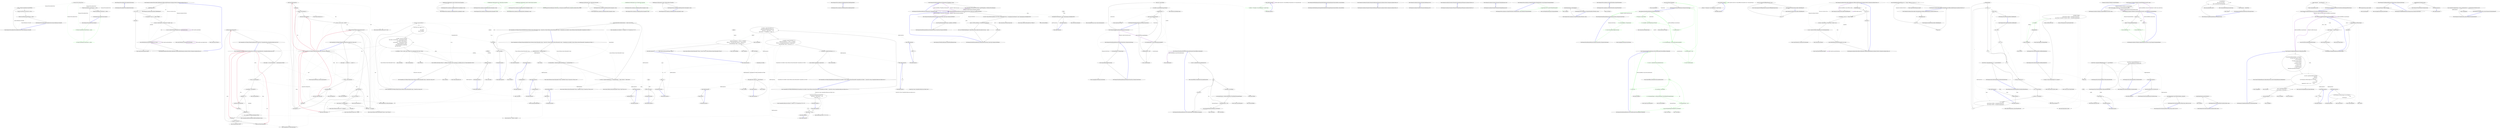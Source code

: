 digraph  {
n11 [label="Humanizer.Tests.AmbientCulture", span=""];
n0 [cluster="Humanizer.Tests.AmbientCulture.AmbientCulture(System.Globalization.CultureInfo)", label="Entry Humanizer.Tests.AmbientCulture.AmbientCulture(System.Globalization.CultureInfo)", span="10-10"];
n1 [cluster="Humanizer.Tests.AmbientCulture.AmbientCulture(System.Globalization.CultureInfo)", label="_culture = Thread.CurrentThread.CurrentUICulture", span="12-12"];
n2 [cluster="Humanizer.Tests.AmbientCulture.AmbientCulture(System.Globalization.CultureInfo)", label="Thread.CurrentThread.CurrentCulture = culture", span="13-13"];
n3 [cluster="Humanizer.Tests.AmbientCulture.AmbientCulture(System.Globalization.CultureInfo)", label="Thread.CurrentThread.CurrentUICulture = culture", span="14-14"];
n4 [cluster="Humanizer.Tests.AmbientCulture.AmbientCulture(System.Globalization.CultureInfo)", label="Exit Humanizer.Tests.AmbientCulture.AmbientCulture(System.Globalization.CultureInfo)", span="10-10"];
n5 [cluster="Humanizer.Tests.AmbientCulture.AmbientCulture(string)", label="Entry Humanizer.Tests.AmbientCulture.AmbientCulture(string)", span="17-17"];
n6 [cluster="Humanizer.Tests.AmbientCulture.AmbientCulture(string)", label="Exit Humanizer.Tests.AmbientCulture.AmbientCulture(string)", span="17-17"];
n7 [cluster="Humanizer.Tests.AmbientCulture.Dispose()", label="Entry Humanizer.Tests.AmbientCulture.Dispose()", span="22-22"];
n8 [cluster="Humanizer.Tests.AmbientCulture.Dispose()", label="Thread.CurrentThread.CurrentUICulture = _culture", span="24-24"];
n9 [cluster="Humanizer.Tests.AmbientCulture.Dispose()", label="Thread.CurrentThread.CurrentCulture = _culture", span="25-25"];
n10 [cluster="Humanizer.Tests.AmbientCulture.Dispose()", label="Exit Humanizer.Tests.AmbientCulture.Dispose()", span="22-22"];
d8 [cluster="Humanizer.Tests.AmbientCulture.Dispose()", color=green, community=0, label="32: Thread.CurrentThread.CurrentUICulture = _culture", span="24-24"];
d9 [cluster="Humanizer.Tests.AmbientCulture.Dispose()", color=green, community=0, label="22: Thread.CurrentThread.CurrentCulture = _culture", span="25-25"];
m0_0 [cluster="Humanizer.Localisation.ResourceKeys.DateHumanize.GetResourceKey(Humanizer.Localisation.TimeUnit, Humanizer.Localisation.Tense, int)", file="ByteSize.cs", label="Entry Humanizer.Localisation.ResourceKeys.DateHumanize.GetResourceKey(Humanizer.Localisation.TimeUnit, Humanizer.Localisation.Tense, int)", span="27-27"];
m0_1 [cluster="Humanizer.Localisation.ResourceKeys.DateHumanize.GetResourceKey(Humanizer.Localisation.TimeUnit, Humanizer.Localisation.Tense, int)", file="ByteSize.cs", label="ValidateRange(count)", span="29-29"];
m0_2 [cluster="Humanizer.Localisation.ResourceKeys.DateHumanize.GetResourceKey(Humanizer.Localisation.TimeUnit, Humanizer.Localisation.Tense, int)", file="ByteSize.cs", label="count == 0", span="31-31"];
m0_4 [cluster="Humanizer.Localisation.ResourceKeys.DateHumanize.GetResourceKey(Humanizer.Localisation.TimeUnit, Humanizer.Localisation.Tense, int)", file="ByteSize.cs", label="var singularity = count == 1 ? Single : Multiple", span="34-34"];
m0_5 [cluster="Humanizer.Localisation.ResourceKeys.DateHumanize.GetResourceKey(Humanizer.Localisation.TimeUnit, Humanizer.Localisation.Tense, int)", file="ByteSize.cs", label="var tense = timeUnitTense == Tense.Future ? FromNow : Ago", span="35-35"];
m0_6 [cluster="Humanizer.Localisation.ResourceKeys.DateHumanize.GetResourceKey(Humanizer.Localisation.TimeUnit, Humanizer.Localisation.Tense, int)", file="ByteSize.cs", label="var unit = timeUnit.ToString().ToQuantity(count, ShowQuantityAs.None)", span="36-36"];
m0_3 [cluster="Humanizer.Localisation.ResourceKeys.DateHumanize.GetResourceKey(Humanizer.Localisation.TimeUnit, Humanizer.Localisation.Tense, int)", file="ByteSize.cs", label="return Now;", span="32-32"];
m0_7 [cluster="Humanizer.Localisation.ResourceKeys.DateHumanize.GetResourceKey(Humanizer.Localisation.TimeUnit, Humanizer.Localisation.Tense, int)", file="ByteSize.cs", label="return DateTimeFormat.FormatWith(singularity, unit, tense);", span="37-37"];
m0_8 [cluster="Humanizer.Localisation.ResourceKeys.DateHumanize.GetResourceKey(Humanizer.Localisation.TimeUnit, Humanizer.Localisation.Tense, int)", file="ByteSize.cs", label="Exit Humanizer.Localisation.ResourceKeys.DateHumanize.GetResourceKey(Humanizer.Localisation.TimeUnit, Humanizer.Localisation.Tense, int)", span="27-27"];
m0_9 [cluster="Humanizer.Localisation.ResourceKeys.ValidateRange(int)", file="ByteSize.cs", label="Entry Humanizer.Localisation.ResourceKeys.ValidateRange(int)", span="9-9"];
m0_11 [cluster="string.ToQuantity(int, Humanizer.ShowQuantityAs)", file="ByteSize.cs", label="Entry string.ToQuantity(int, Humanizer.ShowQuantityAs)", span="46-46"];
m0_10 [cluster="System.Enum.ToString()", file="ByteSize.cs", label="Entry System.Enum.ToString()", span="0-0"];
m0_12 [cluster="string.FormatWith(params object[])", file="ByteSize.cs", label="Entry string.FormatWith(params object[])", span="15-15"];
m1_81 [cluster="Unk.ToMaybe", file="Configurator.cs", label="Entry Unk.ToMaybe", span=""];
m1_7 [cluster="System.Collections.Generic.List<T>.List()", file="Configurator.cs", label="Entry System.Collections.Generic.List<T>.List()", span="0-0"];
m1_35 [cluster="Unk.Any", file="Configurator.cs", label="Entry Unk.Any", span=""];
m1_138 [cluster="CommandLine.BadFormatTokenError.BadFormatTokenError(string)", file="Configurator.cs", label="Entry CommandLine.BadFormatTokenError.BadFormatTokenError(string)", span="188-188"];
m1_58 [cluster="CommandLine.Core.Tokenizer.ExplodeOptionList(CommandLine.Core.StatePair<System.Collections.Generic.IEnumerable<CommandLine.Core.Token>>, System.Func<string, CommandLine.Infrastructure.Maybe<char>>)", file="Configurator.cs", label="Entry CommandLine.Core.Tokenizer.ExplodeOptionList(CommandLine.Core.StatePair<System.Collections.Generic.IEnumerable<CommandLine.Core.Token>>, System.Func<string, CommandLine.Infrastructure.Maybe<char>>)", span="48-48"];
m1_59 [cluster="CommandLine.Core.Tokenizer.ExplodeOptionList(CommandLine.Core.StatePair<System.Collections.Generic.IEnumerable<CommandLine.Core.Token>>, System.Func<string, CommandLine.Infrastructure.Maybe<char>>)", file="Configurator.cs", label="var replaces = tokens.Value.Select((t,i) =>\r\n                optionSequenceWithSeparatorLookup(t.Text)\r\n                    .Return(sep => Tuple.Create(i + 1, sep),\r\n                        Tuple.Create(-1, '\0'))).SkipWhile(x => x.Item1 < 0)", span="52-55"];
m1_60 [cluster="CommandLine.Core.Tokenizer.ExplodeOptionList(CommandLine.Core.StatePair<System.Collections.Generic.IEnumerable<CommandLine.Core.Token>>, System.Func<string, CommandLine.Infrastructure.Maybe<char>>)", file="Configurator.cs", label="var exploded = tokens.Value.Select((t, i) =>\r\n                        replaces.FirstOrDefault(x => x.Item1 == i).ToMaybe()\r\n                            .Return(r => t.Text.Split(r.Item2).Select(str => Token.Value(str)),\r\n                                Enumerable.Empty<Token>().Concat(new[]{ t })))", span="57-60"];
m1_62 [cluster="CommandLine.Core.Tokenizer.ExplodeOptionList(CommandLine.Core.StatePair<System.Collections.Generic.IEnumerable<CommandLine.Core.Token>>, System.Func<string, CommandLine.Infrastructure.Maybe<char>>)", file="Configurator.cs", label="return StatePair.Create(flattened, tokens.Errors);", span="64-64"];
m1_61 [cluster="CommandLine.Core.Tokenizer.ExplodeOptionList(CommandLine.Core.StatePair<System.Collections.Generic.IEnumerable<CommandLine.Core.Token>>, System.Func<string, CommandLine.Infrastructure.Maybe<char>>)", file="Configurator.cs", label="var flattened = exploded.SelectMany(x => x)", span="62-62"];
m1_63 [cluster="CommandLine.Core.Tokenizer.ExplodeOptionList(CommandLine.Core.StatePair<System.Collections.Generic.IEnumerable<CommandLine.Core.Token>>, System.Func<string, CommandLine.Infrastructure.Maybe<char>>)", file="Configurator.cs", label="Exit CommandLine.Core.Tokenizer.ExplodeOptionList(CommandLine.Core.StatePair<System.Collections.Generic.IEnumerable<CommandLine.Core.Token>>, System.Func<string, CommandLine.Infrastructure.Maybe<char>>)", span="48-48"];
m1_91 [cluster="Unk.Split", file="Configurator.cs", label="Entry Unk.Split", span=""];
m1_65 [cluster="Unk.SelectMany", file="Configurator.cs", label="Entry Unk.SelectMany", span=""];
m1_118 [cluster="char.IsDigit(char)", file="Configurator.cs", label="Entry char.IsDigit(char)", span="0-0"];
m1_10 [cluster="CommandLine.Core.Tokenizer.TokenizeLongName(string, System.Func<CommandLine.Error, CommandLine.Infrastructure.Unit>)", file="Configurator.cs", label="Entry CommandLine.Core.Tokenizer.TokenizeLongName(string, System.Func<CommandLine.Error, CommandLine.Infrastructure.Unit>)", span="112-112"];
m1_124 [cluster="CommandLine.Core.Tokenizer.TokenizeLongName(string, System.Func<CommandLine.Error, CommandLine.Infrastructure.Unit>)", file="Configurator.cs", label="value.Length > 2 && value.StartsWith(''--'', StringComparison.Ordinal)", span="116-116"];
m1_128 [cluster="CommandLine.Core.Tokenizer.TokenizeLongName(string, System.Func<CommandLine.Error, CommandLine.Infrastructure.Unit>)", file="Configurator.cs", label="yield return Token.Name(text);", span="122-122"];
m1_129 [cluster="CommandLine.Core.Tokenizer.TokenizeLongName(string, System.Func<CommandLine.Error, CommandLine.Infrastructure.Unit>)", file="Configurator.cs", label="yield break;", span="123-123"];
m1_132 [cluster="CommandLine.Core.Tokenizer.TokenizeLongName(string, System.Func<CommandLine.Error, CommandLine.Infrastructure.Unit>)", file="Configurator.cs", label="yield break;", span="128-128"];
m1_134 [cluster="CommandLine.Core.Tokenizer.TokenizeLongName(string, System.Func<CommandLine.Error, CommandLine.Infrastructure.Unit>)", file="Configurator.cs", label="yield return Token.Name(parts[0]);", span="131-131"];
m1_135 [cluster="CommandLine.Core.Tokenizer.TokenizeLongName(string, System.Func<CommandLine.Error, CommandLine.Infrastructure.Unit>)", file="Configurator.cs", label="yield return Token.Value(parts[1]);", span="132-132"];
m1_125 [cluster="CommandLine.Core.Tokenizer.TokenizeLongName(string, System.Func<CommandLine.Error, CommandLine.Infrastructure.Unit>)", file="Configurator.cs", label="var text = value.Substring(2)", span="118-118"];
m1_131 [cluster="CommandLine.Core.Tokenizer.TokenizeLongName(string, System.Func<CommandLine.Error, CommandLine.Infrastructure.Unit>)", file="Configurator.cs", label="var _ = onError(new BadFormatTokenError(value))", span="127-127"];
m1_126 [cluster="CommandLine.Core.Tokenizer.TokenizeLongName(string, System.Func<CommandLine.Error, CommandLine.Infrastructure.Unit>)", file="Configurator.cs", label="var equalIndex = text.IndexOf('=')", span="119-119"];
m1_133 [cluster="CommandLine.Core.Tokenizer.TokenizeLongName(string, System.Func<CommandLine.Error, CommandLine.Infrastructure.Unit>)", file="Configurator.cs", label="var parts = text.Split('=')", span="130-130"];
m1_127 [cluster="CommandLine.Core.Tokenizer.TokenizeLongName(string, System.Func<CommandLine.Error, CommandLine.Infrastructure.Unit>)", file="Configurator.cs", label="equalIndex <= 0", span="120-120"];
m1_130 [cluster="CommandLine.Core.Tokenizer.TokenizeLongName(string, System.Func<CommandLine.Error, CommandLine.Infrastructure.Unit>)", file="Configurator.cs", label="equalIndex == 1", span="125-125"];
m1_136 [cluster="CommandLine.Core.Tokenizer.TokenizeLongName(string, System.Func<CommandLine.Error, CommandLine.Infrastructure.Unit>)", file="Configurator.cs", label="Exit CommandLine.Core.Tokenizer.TokenizeLongName(string, System.Func<CommandLine.Error, CommandLine.Infrastructure.Unit>)", span="112-112"];
m1_121 [cluster="string.String(char, int)", file="Configurator.cs", label="Entry string.String(char, int)", span="0-0"];
m1_119 [cluster="CommandLine.Core.Token.Name(string)", file="Configurator.cs", label="Entry CommandLine.Core.Token.Name(string)", span="19-19"];
m1_11 [cluster="CommandLine.Core.Tokenizer.TokenizeShortName(string, System.Func<string, bool>)", file="Configurator.cs", label="Entry CommandLine.Core.Tokenizer.TokenizeShortName(string, System.Func<string, bool>)", span="67-67"];
m1_98 [cluster="CommandLine.Core.Tokenizer.TokenizeShortName(string, System.Func<string, bool>)", file="Configurator.cs", label="value.Length > 1 || value[0] == '-' || value[1] != '-'", span="71-71"];
m1_101 [cluster="CommandLine.Core.Tokenizer.TokenizeShortName(string, System.Func<string, bool>)", file="Configurator.cs", label="yield return Token.Value(value);", span="77-77"];
m1_102 [cluster="CommandLine.Core.Tokenizer.TokenizeShortName(string, System.Func<string, bool>)", file="Configurator.cs", label="yield break;", span="78-78"];
m1_104 [cluster="CommandLine.Core.Tokenizer.TokenizeShortName(string, System.Func<string, bool>)", file="Configurator.cs", label="yield return Token.Name(text);", span="83-83"];
m1_105 [cluster="CommandLine.Core.Tokenizer.TokenizeShortName(string, System.Func<string, bool>)", file="Configurator.cs", label="yield break;", span="84-84"];
m1_107 [cluster="CommandLine.Core.Tokenizer.TokenizeShortName(string, System.Func<string, bool>)", file="Configurator.cs", label="yield return Token.Name(first);", span="88-88"];
m1_113 [cluster="CommandLine.Core.Tokenizer.TokenizeShortName(string, System.Func<string, bool>)", file="Configurator.cs", label="yield return Token.Name(n);", span="98-98"];
m1_115 [cluster="CommandLine.Core.Tokenizer.TokenizeShortName(string, System.Func<string, bool>)", file="Configurator.cs", label="yield return Token.Value(text.Substring(seen.Count()));", span="107-107"];
m1_99 [cluster="CommandLine.Core.Tokenizer.TokenizeShortName(string, System.Func<string, bool>)", file="Configurator.cs", label="var text = value.Substring(1)", span="73-73"];
m1_103 [cluster="CommandLine.Core.Tokenizer.TokenizeShortName(string, System.Func<string, bool>)", file="Configurator.cs", label="value.Length == 2", span="81-81"];
m1_111 [cluster="CommandLine.Core.Tokenizer.TokenizeShortName(string, System.Func<string, bool>)", file="Configurator.cs", label="!seen.Contains(c) && nameLookup(n)", span="95-95"];
m1_100 [cluster="CommandLine.Core.Tokenizer.TokenizeShortName(string, System.Func<string, bool>)", file="Configurator.cs", label="char.IsDigit(text[0])", span="75-75"];
m1_106 [cluster="CommandLine.Core.Tokenizer.TokenizeShortName(string, System.Func<string, bool>)", file="Configurator.cs", label="var first = text.Substring(0, 1)", span="87-87"];
m1_109 [cluster="CommandLine.Core.Tokenizer.TokenizeShortName(string, System.Func<string, bool>)", file="Configurator.cs", label="text.Substring(1)", span="92-92"];
m1_114 [cluster="CommandLine.Core.Tokenizer.TokenizeShortName(string, System.Func<string, bool>)", file="Configurator.cs", label="seen.Count() < text.Length", span="105-105"];
m1_108 [cluster="CommandLine.Core.Tokenizer.TokenizeShortName(string, System.Func<string, bool>)", file="Configurator.cs", label="var seen = new List<char> { first[0] }", span="90-90"];
m1_112 [cluster="CommandLine.Core.Tokenizer.TokenizeShortName(string, System.Func<string, bool>)", file="Configurator.cs", label="seen.Add(c)", span="97-97"];
m1_110 [cluster="CommandLine.Core.Tokenizer.TokenizeShortName(string, System.Func<string, bool>)", file="Configurator.cs", label="var n = new string(c, 1)", span="94-94"];
m1_116 [cluster="CommandLine.Core.Tokenizer.TokenizeShortName(string, System.Func<string, bool>)", file="Configurator.cs", label="Exit CommandLine.Core.Tokenizer.TokenizeShortName(string, System.Func<string, bool>)", span="67-67"];
m1_37 [cluster="System.Func<T, TResult>.Invoke(T)", file="Configurator.cs", label="Entry System.Func<T, TResult>.Invoke(T)", span="0-0"];
m1_38 [cluster="System.Collections.Generic.IEnumerable<TSource>.SkipWhile<TSource>(System.Func<TSource, bool>)", file="Configurator.cs", label="Entry System.Collections.Generic.IEnumerable<TSource>.SkipWhile<TSource>(System.Func<TSource, bool>)", span="0-0"];
m1_122 [cluster="System.Collections.Generic.List<T>.Contains(T)", file="Configurator.cs", label="Entry System.Collections.Generic.List<T>.Contains(T)", span="0-0"];
m1_16 [cluster="UnknownOptionError.cstr", file="Configurator.cs", label="Entry UnknownOptionError.cstr", span=""];
m1_15 [cluster="Unk.Where", file="Configurator.cs", label="Entry Unk.Where", span=""];
m1_120 [cluster="string.Substring(int, int)", file="Configurator.cs", label="Entry string.Substring(int, int)", span="0-0"];
m1_82 [cluster="System.Linq.Enumerable.Empty<TResult>()", file="Configurator.cs", label="Entry System.Linq.Enumerable.Empty<TResult>()", span="0-0"];
m1_117 [cluster="string.Substring(int)", file="Configurator.cs", label="Entry string.Substring(int)", span="0-0"];
m1_8 [cluster="string.StartsWith(string, System.StringComparison)", file="Configurator.cs", label="Entry string.StartsWith(string, System.StringComparison)", span="0-0"];
m1_45 [cluster="string.EqualsOrdinal(string)", file="Configurator.cs", label="Entry string.EqualsOrdinal(string)", span="34-34"];
m1_69 [cluster="System.Tuple.Create<T1, T2>(T1, T2)", file="Configurator.cs", label="Entry System.Tuple.Create<T1, T2>(T1, T2)", span="0-0"];
m1_83 [cluster="System.Collections.Generic.IEnumerable<TSource>.Concat<TSource>(System.Collections.Generic.IEnumerable<TSource>)", file="Configurator.cs", label="Entry System.Collections.Generic.IEnumerable<TSource>.Concat<TSource>(System.Collections.Generic.IEnumerable<TSource>)", span="0-0"];
m1_92 [cluster="lambda expression", file="Configurator.cs", label="Entry lambda expression", span="59-59"];
m1_20 [cluster="lambda expression", file="Configurator.cs", label="errors.Add(e)", span="18-18"];
m1_25 [cluster="lambda expression", file="Configurator.cs", label="!unkTokens.Contains(x)", span="32-32"];
m1_24 [cluster="lambda expression", file="Configurator.cs", label="Entry lambda expression", span="32-32"];
m1_19 [cluster="lambda expression", file="Configurator.cs", label="Entry lambda expression", span="16-20"];
m1_21 [cluster="lambda expression", file="Configurator.cs", label="return Unit.Default;", span="19-19"];
m1_22 [cluster="lambda expression", file="Configurator.cs", label="Exit lambda expression", span="16-20"];
m1_26 [cluster="lambda expression", file="Configurator.cs", label="Exit lambda expression", span="32-32"];
m1_42 [cluster="lambda expression", file="Configurator.cs", label="Entry lambda expression", span="39-39"];
m1_46 [cluster="lambda expression", file="Configurator.cs", label="Entry lambda expression", span="41-41"];
m1_49 [cluster="lambda expression", file="Configurator.cs", label="Entry lambda expression", span="42-42"];
m1_52 [cluster="lambda expression", file="Configurator.cs", label="Entry lambda expression", span="42-42"];
m1_56 [cluster="lambda expression", file="Configurator.cs", label="tokens.Concat(values)", span="43-43"];
m1_55 [cluster="lambda expression", file="Configurator.cs", label="Entry lambda expression", span="43-43"];
m1_43 [cluster="lambda expression", file="Configurator.cs", label="arg.EqualsOrdinal(''--'')", span="39-39"];
m1_44 [cluster="lambda expression", file="Configurator.cs", label="Exit lambda expression", span="39-39"];
m1_47 [cluster="lambda expression", file="Configurator.cs", label="!arg.EqualsOrdinal(''--'')", span="41-41"];
m1_48 [cluster="lambda expression", file="Configurator.cs", label="Exit lambda expression", span="41-41"];
m1_50 [cluster="lambda expression", file="Configurator.cs", label="!arg.EqualsOrdinal(''--'')", span="42-42"];
m1_51 [cluster="lambda expression", file="Configurator.cs", label="Exit lambda expression", span="42-42"];
m1_53 [cluster="lambda expression", file="Configurator.cs", label="Token.Value(t)", span="42-42"];
m1_54 [cluster="lambda expression", file="Configurator.cs", label="Exit lambda expression", span="42-42"];
m1_57 [cluster="lambda expression", file="Configurator.cs", label="Exit lambda expression", span="43-43"];
m1_67 [cluster="lambda expression", file="Configurator.cs", label="optionSequenceWithSeparatorLookup(t.Text)\r\n                    .Return(sep => Tuple.Create(i + 1, sep),\r\n                        Tuple.Create(-1, '\0'))", span="53-55"];
m1_66 [cluster="lambda expression", file="Configurator.cs", label="Entry lambda expression", span="52-55"];
m1_74 [cluster="lambda expression", file="Configurator.cs", label="Entry lambda expression", span="55-55"];
m1_78 [cluster="lambda expression", file="Configurator.cs", label="replaces.FirstOrDefault(x => x.Item1 == i).ToMaybe()\r\n                            .Return(r => t.Text.Split(r.Item2).Select(str => Token.Value(str)),\r\n                                Enumerable.Empty<Token>().Concat(new[]{ t }))", span="58-60"];
m1_77 [cluster="lambda expression", file="Configurator.cs", label="Entry lambda expression", span="57-60"];
m1_95 [cluster="lambda expression", file="Configurator.cs", label="Entry lambda expression", span="62-62"];
m1_72 [cluster="lambda expression", file="Configurator.cs", label="Tuple.Create(i + 1, sep)", span="54-54"];
m1_68 [cluster="lambda expression", file="Configurator.cs", label="Exit lambda expression", span="52-55"];
m1_71 [cluster="lambda expression", file="Configurator.cs", label="Entry lambda expression", span="54-54"];
m1_73 [cluster="lambda expression", file="Configurator.cs", label="Exit lambda expression", span="54-54"];
m1_75 [cluster="lambda expression", file="Configurator.cs", label="x.Item1 < 0", span="55-55"];
m1_76 [cluster="lambda expression", file="Configurator.cs", label="Exit lambda expression", span="55-55"];
m1_86 [cluster="lambda expression", file="Configurator.cs", label="x.Item1 == i", span="58-58"];
m1_89 [cluster="lambda expression", file="Configurator.cs", label="t.Text.Split(r.Item2).Select(str => Token.Value(str))", span="59-59"];
m1_79 [cluster="lambda expression", file="Configurator.cs", label="Exit lambda expression", span="57-60"];
m1_85 [cluster="lambda expression", file="Configurator.cs", label="Entry lambda expression", span="58-58"];
m1_88 [cluster="lambda expression", file="Configurator.cs", label="Entry lambda expression", span="59-59"];
m1_87 [cluster="lambda expression", file="Configurator.cs", label="Exit lambda expression", span="58-58"];
m1_90 [cluster="lambda expression", file="Configurator.cs", label="Exit lambda expression", span="59-59"];
m1_93 [cluster="lambda expression", file="Configurator.cs", label="Token.Value(str)", span="59-59"];
m1_94 [cluster="lambda expression", file="Configurator.cs", label="Exit lambda expression", span="59-59"];
m1_96 [cluster="lambda expression", file="Configurator.cs", label=x, span="62-62"];
m1_97 [cluster="lambda expression", file="Configurator.cs", label="Exit lambda expression", span="62-62"];
m1_27 [cluster="Unk.Contains", file="Configurator.cs", label="Entry Unk.Contains", span=""];
m1_80 [cluster="Unk.FirstOrDefault", file="Configurator.cs", label="Entry Unk.FirstOrDefault", span=""];
m1_123 [cluster="System.Collections.Generic.IEnumerable<TSource>.Count<TSource>()", file="Configurator.cs", label="Entry System.Collections.Generic.IEnumerable<TSource>.Count<TSource>()", span="0-0"];
m1_40 [cluster="Unk.Select", file="Configurator.cs", label="Entry Unk.Select", span=""];
m1_139 [cluster="string.Split(params char[])", file="Configurator.cs", label="Entry string.Split(params char[])", span="0-0"];
m1_0 [cluster="CommandLine.Core.Tokenizer.Tokenize(System.Collections.Generic.IEnumerable<string>, System.Func<string, bool>)", file="Configurator.cs", label="Entry CommandLine.Core.Tokenizer.Tokenize(System.Collections.Generic.IEnumerable<string>, System.Func<string, bool>)", span="11-11"];
m1_1 [cluster="CommandLine.Core.Tokenizer.Tokenize(System.Collections.Generic.IEnumerable<string>, System.Func<string, bool>)", file="Configurator.cs", label="var errors = new List<Error>()", span="15-15"];
m1_3 [cluster="CommandLine.Core.Tokenizer.Tokenize(System.Collections.Generic.IEnumerable<string>, System.Func<string, bool>)", file="Configurator.cs", label="var tokens = (from arg in arguments\r\n                          from token in !arg.StartsWith(''-'', StringComparison.Ordinal)\r\n                               ? new Token[] { Token.Value(arg) }\r\n                               : arg.StartsWith(''--'', StringComparison.Ordinal)\r\n                                     ? TokenizeLongName(arg, onError)\r\n                                     : TokenizeShortName(arg, nameLookup)\r\n                          select token).ToList()", span="22-28"];
m1_4 [cluster="CommandLine.Core.Tokenizer.Tokenize(System.Collections.Generic.IEnumerable<string>, System.Func<string, bool>)", file="Configurator.cs", label="var unkTokens = (from t in tokens where t.IsName() && !nameLookup(t.Text) select t).ToList()", span="30-30"];
m1_2 [cluster="CommandLine.Core.Tokenizer.Tokenize(System.Collections.Generic.IEnumerable<string>, System.Func<string, bool>)", file="Configurator.cs", label="Func<Error, Unit> onError = e =>\r\n                {\r\n                    errors.Add(e);\r\n                    return Unit.Default;\r\n                }", span="16-20"];
m1_5 [cluster="CommandLine.Core.Tokenizer.Tokenize(System.Collections.Generic.IEnumerable<string>, System.Func<string, bool>)", file="Configurator.cs", label="return StatePair.Create(tokens.Where(x=>!unkTokens.Contains(x)), errors.Concat(from t in unkTokens select new UnknownOptionError(t.Text)));", span="32-32"];
m1_6 [cluster="CommandLine.Core.Tokenizer.Tokenize(System.Collections.Generic.IEnumerable<string>, System.Func<string, bool>)", file="Configurator.cs", label="Exit CommandLine.Core.Tokenizer.Tokenize(System.Collections.Generic.IEnumerable<string>, System.Func<string, bool>)", span="11-11"];
m1_41 [cluster="CommandLine.Core.StatePair<T1>.MapValue<T1, T2>(System.Func<T1, T2>)", file="Configurator.cs", label="Entry CommandLine.Core.StatePair<T1>.MapValue<T1, T2>(System.Func<T1, T2>)", span="66-66"];
m1_17 [cluster="Unk.Concat", file="Configurator.cs", label="Entry Unk.Concat", span=""];
m1_12 [cluster="Unk.ToList", file="Configurator.cs", label="Entry Unk.ToList", span=""];
m1_23 [cluster="System.Collections.Generic.List<T>.Add(T)", file="Configurator.cs", label="Entry System.Collections.Generic.List<T>.Add(T)", span="0-0"];
m1_14 [cluster="Unk.nameLookup", file="Configurator.cs", label="Entry Unk.nameLookup", span=""];
m1_64 [cluster="Unk.SkipWhile", file="Configurator.cs", label="Entry Unk.SkipWhile", span=""];
m1_18 [cluster="Unk.Create", file="Configurator.cs", label="Entry Unk.Create", span=""];
m1_137 [cluster="string.IndexOf(char)", file="Configurator.cs", label="Entry string.IndexOf(char)", span="0-0"];
m1_84 [cluster="Unk.Return", file="Configurator.cs", label="Entry Unk.Return", span=""];
m1_36 [cluster="System.Collections.Generic.IEnumerable<TSource>.TakeWhile<TSource>(System.Func<TSource, bool>)", file="Configurator.cs", label="Entry System.Collections.Generic.IEnumerable<TSource>.TakeWhile<TSource>(System.Func<TSource, bool>)", span="0-0"];
m1_9 [cluster="CommandLine.Core.Token.Value(string)", file="Configurator.cs", label="Entry CommandLine.Core.Token.Value(string)", span="24-24"];
m1_13 [cluster="Unk.IsName", file="Configurator.cs", label="Entry Unk.IsName", span=""];
m1_70 [cluster="CommandLine.Infrastructure.Maybe<T1>.Return<T1, T2>(System.Func<T1, T2>, T2)", file="Configurator.cs", label="Entry CommandLine.Infrastructure.Maybe<T1>.Return<T1, T2>(System.Func<T1, T2>, T2)", span="103-103"];
m1_39 [cluster="System.Collections.Generic.IEnumerable<TSource>.Skip<TSource>(int)", file="Configurator.cs", label="Entry System.Collections.Generic.IEnumerable<TSource>.Skip<TSource>(int)", span="0-0"];
m1_28 [cluster="CommandLine.Core.Tokenizer.PreprocessDashDash(System.Collections.Generic.IEnumerable<string>, System.Func<System.Collections.Generic.IEnumerable<string>, CommandLine.Core.StatePair<System.Collections.Generic.IEnumerable<CommandLine.Core.Token>>>)", file="Configurator.cs", label="Entry CommandLine.Core.Tokenizer.PreprocessDashDash(System.Collections.Generic.IEnumerable<string>, System.Func<System.Collections.Generic.IEnumerable<string>, CommandLine.Core.StatePair<System.Collections.Generic.IEnumerable<CommandLine.Core.Token>>>)", span="35-35"];
m1_29 [cluster="CommandLine.Core.Tokenizer.PreprocessDashDash(System.Collections.Generic.IEnumerable<string>, System.Func<System.Collections.Generic.IEnumerable<string>, CommandLine.Core.StatePair<System.Collections.Generic.IEnumerable<CommandLine.Core.Token>>>)", file="Configurator.cs", label="arguments.Any(arg => arg.EqualsOrdinal(''--''))", span="39-39"];
m1_30 [cluster="CommandLine.Core.Tokenizer.PreprocessDashDash(System.Collections.Generic.IEnumerable<string>, System.Func<System.Collections.Generic.IEnumerable<string>, CommandLine.Core.StatePair<System.Collections.Generic.IEnumerable<CommandLine.Core.Token>>>)", file="Configurator.cs", label="var tokenizerResult = tokenizer(arguments.TakeWhile(arg => !arg.EqualsOrdinal(''--'')))", span="41-41"];
m1_31 [cluster="CommandLine.Core.Tokenizer.PreprocessDashDash(System.Collections.Generic.IEnumerable<string>, System.Func<System.Collections.Generic.IEnumerable<string>, CommandLine.Core.StatePair<System.Collections.Generic.IEnumerable<CommandLine.Core.Token>>>)", file="Configurator.cs", label="var values = arguments.SkipWhile(arg => !arg.EqualsOrdinal(''--'')).Skip(1).Select(t => Token.Value(t))", span="42-42"];
m1_33 [cluster="CommandLine.Core.Tokenizer.PreprocessDashDash(System.Collections.Generic.IEnumerable<string>, System.Func<System.Collections.Generic.IEnumerable<string>, CommandLine.Core.StatePair<System.Collections.Generic.IEnumerable<CommandLine.Core.Token>>>)", file="Configurator.cs", label="return tokenizer(arguments);", span="45-45"];
m1_32 [cluster="CommandLine.Core.Tokenizer.PreprocessDashDash(System.Collections.Generic.IEnumerable<string>, System.Func<System.Collections.Generic.IEnumerable<string>, CommandLine.Core.StatePair<System.Collections.Generic.IEnumerable<CommandLine.Core.Token>>>)", file="Configurator.cs", label="return tokenizerResult.MapValue(tokens => tokens.Concat(values));", span="43-43"];
m1_34 [cluster="CommandLine.Core.Tokenizer.PreprocessDashDash(System.Collections.Generic.IEnumerable<string>, System.Func<System.Collections.Generic.IEnumerable<string>, CommandLine.Core.StatePair<System.Collections.Generic.IEnumerable<CommandLine.Core.Token>>>)", file="Configurator.cs", label="Exit CommandLine.Core.Tokenizer.PreprocessDashDash(System.Collections.Generic.IEnumerable<string>, System.Func<System.Collections.Generic.IEnumerable<string>, CommandLine.Core.StatePair<System.Collections.Generic.IEnumerable<CommandLine.Core.Token>>>)", span="35-35"];
m1_140 [file="Configurator.cs", label=errors, span=""];
m1_141 [file="Configurator.cs", label=unkTokens, span=""];
m1_142 [file="Configurator.cs", label=values, span=""];
m1_143 [file="Configurator.cs", label="System.Func<string, CommandLine.Infrastructure.Maybe<char>>", span=""];
m1_144 [file="Configurator.cs", label=int, span=""];
m1_145 [file="Configurator.cs", label=replaces, span=""];
m1_146 [file="Configurator.cs", label=int, span=""];
m1_147 [file="Configurator.cs", label="CommandLine.Core.Token", span=""];
m2_5 [cluster="Humanizer.Tests.DateHumanize.Verify(string, int, Humanizer.Localisation.TimeUnit, Humanizer.Localisation.Tense, double?)", file="DateHumanizeTests.cs", label="Entry Humanizer.Tests.DateHumanize.Verify(string, int, Humanizer.Localisation.TimeUnit, Humanizer.Localisation.Tense, double?)", span="29-29"];
m2_15 [cluster="Humanizer.Tests.Localisation.ar.DateHumanizeTests.SecondsAgo(int, string)", file="DateHumanizeTests.cs", label="Entry Humanizer.Tests.Localisation.ar.DateHumanizeTests.SecondsAgo(int, string)", span="55-55"];
m2_16 [cluster="Humanizer.Tests.Localisation.ar.DateHumanizeTests.SecondsAgo(int, string)", file="DateHumanizeTests.cs", label="DateHumanize.Verify(expected, seconds, TimeUnit.Second, Tense.Past)", span="57-57"];
m2_17 [cluster="Humanizer.Tests.Localisation.ar.DateHumanizeTests.SecondsAgo(int, string)", file="DateHumanizeTests.cs", label="Exit Humanizer.Tests.Localisation.ar.DateHumanizeTests.SecondsAgo(int, string)", span="55-55"];
m2_6 [cluster="Humanizer.Tests.Localisation.ar.DateHumanizeTests.HoursAgo(int, string)", file="DateHumanizeTests.cs", label="Entry Humanizer.Tests.Localisation.ar.DateHumanizeTests.HoursAgo(int, string)", span="25-25"];
m2_7 [cluster="Humanizer.Tests.Localisation.ar.DateHumanizeTests.HoursAgo(int, string)", color=green, community=0, file="DateHumanizeTests.cs", label="4: DateHumanize.Verify(expected, hours, TimeUnit.Hour, Tense.Past)", span="27-27"];
m2_8 [cluster="Humanizer.Tests.Localisation.ar.DateHumanizeTests.HoursAgo(int, string)", file="DateHumanizeTests.cs", label="Exit Humanizer.Tests.Localisation.ar.DateHumanizeTests.HoursAgo(int, string)", span="25-25"];
m2_12 [cluster="Humanizer.Tests.Localisation.ar.DateHumanizeTests.MonthsAgo(int, string)", file="DateHumanizeTests.cs", label="Entry Humanizer.Tests.Localisation.ar.DateHumanizeTests.MonthsAgo(int, string)", span="45-45"];
m2_13 [cluster="Humanizer.Tests.Localisation.ar.DateHumanizeTests.MonthsAgo(int, string)", color=green, community=0, file="DateHumanizeTests.cs", label="4: DateHumanize.Verify(expected, months, TimeUnit.Month, Tense.Past)", span="47-47"];
m2_14 [cluster="Humanizer.Tests.Localisation.ar.DateHumanizeTests.MonthsAgo(int, string)", file="DateHumanizeTests.cs", label="Exit Humanizer.Tests.Localisation.ar.DateHumanizeTests.MonthsAgo(int, string)", span="45-45"];
m2_2 [cluster="Humanizer.Tests.Localisation.ar.DateHumanizeTests.DaysAgo(int, string)", file="DateHumanizeTests.cs", label="Entry Humanizer.Tests.Localisation.ar.DateHumanizeTests.DaysAgo(int, string)", span="15-15"];
m2_3 [cluster="Humanizer.Tests.Localisation.ar.DateHumanizeTests.DaysAgo(int, string)", file="DateHumanizeTests.cs", label="DateHumanize.Verify(expected, days, TimeUnit.Day, Tense.Past)", span="17-17"];
m2_4 [cluster="Humanizer.Tests.Localisation.ar.DateHumanizeTests.DaysAgo(int, string)", file="DateHumanizeTests.cs", label="Exit Humanizer.Tests.Localisation.ar.DateHumanizeTests.DaysAgo(int, string)", span="15-15"];
m2_18 [cluster="Humanizer.Tests.Localisation.ar.DateHumanizeTests.YearsAgo(int, string)", file="DateHumanizeTests.cs", label="Entry Humanizer.Tests.Localisation.ar.DateHumanizeTests.YearsAgo(int, string)", span="65-65"];
m2_19 [cluster="Humanizer.Tests.Localisation.ar.DateHumanizeTests.YearsAgo(int, string)", color=green, community=0, file="DateHumanizeTests.cs", label="4: DateHumanize.Verify(expected, years, TimeUnit.Year, Tense.Past)", span="67-67"];
m2_20 [cluster="Humanizer.Tests.Localisation.ar.DateHumanizeTests.YearsAgo(int, string)", file="DateHumanizeTests.cs", label="Exit Humanizer.Tests.Localisation.ar.DateHumanizeTests.YearsAgo(int, string)", span="65-65"];
m2_9 [cluster="Humanizer.Tests.Localisation.ar.DateHumanizeTests.MinutesAgo(int, string)", file="DateHumanizeTests.cs", label="Entry Humanizer.Tests.Localisation.ar.DateHumanizeTests.MinutesAgo(int, string)", span="35-35"];
m2_10 [cluster="Humanizer.Tests.Localisation.ar.DateHumanizeTests.MinutesAgo(int, string)", file="DateHumanizeTests.cs", label="DateHumanize.Verify(expected, minutes, TimeUnit.Minute, Tense.Past)", span="37-37"];
m2_11 [cluster="Humanizer.Tests.Localisation.ar.DateHumanizeTests.MinutesAgo(int, string)", file="DateHumanizeTests.cs", label="Exit Humanizer.Tests.Localisation.ar.DateHumanizeTests.MinutesAgo(int, string)", span="35-35"];
m2_0 [cluster="Humanizer.Tests.Localisation.ar.DateHumanizeTests.DateHumanizeTests()", file="DateHumanizeTests.cs", label="Entry Humanizer.Tests.Localisation.ar.DateHumanizeTests.DateHumanizeTests()", span="7-7"];
m2_1 [cluster="Humanizer.Tests.Localisation.ar.DateHumanizeTests.DateHumanizeTests()", file="DateHumanizeTests.cs", label="Exit Humanizer.Tests.Localisation.ar.DateHumanizeTests.DateHumanizeTests()", span="7-7"];
m3_0 [cluster="Humanizer.EnumDehumanizeExtensions.DehumanizeTo<TTargetEnum>(string)", file="EnumDehumanizeExtensions.cs", label="Entry Humanizer.EnumDehumanizeExtensions.DehumanizeTo<TTargetEnum>(string)", span="15-15"];
m3_1 [cluster="Humanizer.EnumDehumanizeExtensions.DehumanizeTo<TTargetEnum>(string)", file="EnumDehumanizeExtensions.cs", label="return (TTargetEnum)DehumanizeToPrivate(input, typeof(TTargetEnum), OnNoMatch.ThrowsException);", span="18-18"];
m3_2 [cluster="Humanizer.EnumDehumanizeExtensions.DehumanizeTo<TTargetEnum>(string)", file="EnumDehumanizeExtensions.cs", label="Exit Humanizer.EnumDehumanizeExtensions.DehumanizeTo<TTargetEnum>(string)", span="15-15"];
m3_4 [cluster="Humanizer.EnumDehumanizeExtensions.DehumanizeTo(string, System.Type, Humanizer.OnNoMatch)", file="EnumDehumanizeExtensions.cs", label="Entry Humanizer.EnumDehumanizeExtensions.DehumanizeTo(string, System.Type, Humanizer.OnNoMatch)", span="30-30"];
m3_5 [cluster="Humanizer.EnumDehumanizeExtensions.DehumanizeTo(string, System.Type, Humanizer.OnNoMatch)", file="EnumDehumanizeExtensions.cs", label="return (Enum)DehumanizeToPrivate(input, targetEnum, onNoMatch);", span="32-32"];
m3_6 [cluster="Humanizer.EnumDehumanizeExtensions.DehumanizeTo(string, System.Type, Humanizer.OnNoMatch)", file="EnumDehumanizeExtensions.cs", label="Exit Humanizer.EnumDehumanizeExtensions.DehumanizeTo(string, System.Type, Humanizer.OnNoMatch)", span="30-30"];
m3_3 [cluster="Humanizer.EnumDehumanizeExtensions.DehumanizeToPrivate(string, System.Type, Humanizer.OnNoMatch)", file="EnumDehumanizeExtensions.cs", label="Entry Humanizer.EnumDehumanizeExtensions.DehumanizeToPrivate(string, System.Type, Humanizer.OnNoMatch)", span="35-35"];
m3_7 [cluster="Humanizer.EnumDehumanizeExtensions.DehumanizeToPrivate(string, System.Type, Humanizer.OnNoMatch)", file="EnumDehumanizeExtensions.cs", label="var match = Enum.GetValues(targetEnum).Cast<Enum>().FirstOrDefault(value => string.Equals(value.Humanize(), input, StringComparison.OrdinalIgnoreCase))", span="37-37"];
m3_8 [cluster="Humanizer.EnumDehumanizeExtensions.DehumanizeToPrivate(string, System.Type, Humanizer.OnNoMatch)", file="EnumDehumanizeExtensions.cs", label="match == null && onNoMatch == OnNoMatch.ThrowsException", span="39-39"];
m3_9 [cluster="Humanizer.EnumDehumanizeExtensions.DehumanizeToPrivate(string, System.Type, Humanizer.OnNoMatch)", file="EnumDehumanizeExtensions.cs", label="throw new NoMatchFoundException(''Couldn't find any enum member that matches the string '' + input);", span="40-40"];
m3_10 [cluster="Humanizer.EnumDehumanizeExtensions.DehumanizeToPrivate(string, System.Type, Humanizer.OnNoMatch)", file="EnumDehumanizeExtensions.cs", label="return match;", span="42-42"];
m3_11 [cluster="Humanizer.EnumDehumanizeExtensions.DehumanizeToPrivate(string, System.Type, Humanizer.OnNoMatch)", file="EnumDehumanizeExtensions.cs", label="Exit Humanizer.EnumDehumanizeExtensions.DehumanizeToPrivate(string, System.Type, Humanizer.OnNoMatch)", span="35-35"];
m3_12 [cluster="System.Enum.GetValues(System.Type)", file="EnumDehumanizeExtensions.cs", label="Entry System.Enum.GetValues(System.Type)", span="0-0"];
m3_13 [cluster="System.Collections.IEnumerable.Cast<TResult>()", file="EnumDehumanizeExtensions.cs", label="Entry System.Collections.IEnumerable.Cast<TResult>()", span="0-0"];
m3_15 [cluster="Humanizer.NoMatchFoundException.NoMatchFoundException(string)", file="EnumDehumanizeExtensions.cs", label="Entry Humanizer.NoMatchFoundException.NoMatchFoundException(string)", span="13-13"];
m3_19 [cluster="System.Enum.Humanize()", file="EnumDehumanizeExtensions.cs", label="Entry System.Enum.Humanize()", span="15-15"];
m3_16 [cluster="lambda expression", file="EnumDehumanizeExtensions.cs", label="Entry lambda expression", span="37-37"];
m3_17 [cluster="lambda expression", file="EnumDehumanizeExtensions.cs", label="string.Equals(value.Humanize(), input, StringComparison.OrdinalIgnoreCase)", span="37-37"];
m3_18 [cluster="lambda expression", file="EnumDehumanizeExtensions.cs", label="Exit lambda expression", span="37-37"];
m3_20 [cluster="string.Equals(string, string, System.StringComparison)", file="EnumDehumanizeExtensions.cs", label="Entry string.Equals(string, string, System.StringComparison)", span="0-0"];
m3_14 [cluster="Unk.FirstOrDefault", file="EnumDehumanizeExtensions.cs", label="Entry Unk.FirstOrDefault", span=""];
m3_21 [file="EnumDehumanizeExtensions.cs", label=string, span=""];
m4_16 [cluster="string.Humanize()", file="EnumHumanizeExtensions.cs", label="Entry string.Humanize()", span="44-44"];
m4_25 [cluster="System.Reflection.MemberInfo.GetCustomAttributes(bool)", file="EnumHumanizeExtensions.cs", label="Entry System.Reflection.MemberInfo.GetCustomAttributes(bool)", span="0-0"];
m4_34 [cluster="string.ApplyCase(Humanizer.LetterCasing)", file="EnumHumanizeExtensions.cs", label="Entry string.ApplyCase(Humanizer.LetterCasing)", span="15-15"];
m4_13 [cluster="System.Enum.ToString()", file="EnumHumanizeExtensions.cs", label="Entry System.Enum.ToString()", span="0-0"];
m4_28 [cluster="Unk.GetValue", file="EnumHumanizeExtensions.cs", label="Entry Unk.GetValue", span=""];
m4_30 [cluster="Humanizer.EnumHumanizeExtensions.Humanize(System.Enum, Humanizer.LetterCasing)", file="EnumHumanizeExtensions.cs", label="Entry Humanizer.EnumHumanizeExtensions.Humanize(System.Enum, Humanizer.LetterCasing)", span="53-53"];
m4_31 [cluster="Humanizer.EnumHumanizeExtensions.Humanize(System.Enum, Humanizer.LetterCasing)", file="EnumHumanizeExtensions.cs", label="var humanizedEnum = Humanize(input)", span="55-55"];
m4_32 [cluster="Humanizer.EnumHumanizeExtensions.Humanize(System.Enum, Humanizer.LetterCasing)", file="EnumHumanizeExtensions.cs", label="return humanizedEnum.ApplyCase(casing);", span="57-57"];
m4_33 [cluster="Humanizer.EnumHumanizeExtensions.Humanize(System.Enum, Humanizer.LetterCasing)", file="EnumHumanizeExtensions.cs", label="Exit Humanizer.EnumHumanizeExtensions.Humanize(System.Enum, Humanizer.LetterCasing)", span="53-53"];
m4_14 [cluster="System.Type.GetMember(string)", file="EnumHumanizeExtensions.cs", label="Entry System.Type.GetMember(string)", span="0-0"];
m4_15 [cluster="Humanizer.EnumHumanizeExtensions.GetCustomDescription(System.Reflection.MemberInfo)", file="EnumHumanizeExtensions.cs", label="Entry Humanizer.EnumHumanizeExtensions.GetCustomDescription(System.Reflection.MemberInfo)", span="32-32"];
m4_17 [cluster="Humanizer.EnumHumanizeExtensions.GetCustomDescription(System.Reflection.MemberInfo)", file="EnumHumanizeExtensions.cs", label="var attrs = memberInfo.GetCustomAttributes(true)", span="34-34"];
m4_18 [cluster="Humanizer.EnumHumanizeExtensions.GetCustomDescription(System.Reflection.MemberInfo)", file="EnumHumanizeExtensions.cs", label=attrs, span="36-36"];
m4_19 [cluster="Humanizer.EnumHumanizeExtensions.GetCustomDescription(System.Reflection.MemberInfo)", file="EnumHumanizeExtensions.cs", label="var attrType = attr.GetType()", span="38-38"];
m4_23 [cluster="Humanizer.EnumHumanizeExtensions.GetCustomDescription(System.Reflection.MemberInfo)", file="EnumHumanizeExtensions.cs", label="return null;", span="44-44"];
m4_22 [cluster="Humanizer.EnumHumanizeExtensions.GetCustomDescription(System.Reflection.MemberInfo)", file="EnumHumanizeExtensions.cs", label="return descriptionProperty.GetValue(attr, null).ToString();", span="41-41"];
m4_20 [cluster="Humanizer.EnumHumanizeExtensions.GetCustomDescription(System.Reflection.MemberInfo)", file="EnumHumanizeExtensions.cs", label="var descriptionProperty = attrType.GetProperties().FirstOrDefault(DescriptionProperty)", span="39-39"];
m4_21 [cluster="Humanizer.EnumHumanizeExtensions.GetCustomDescription(System.Reflection.MemberInfo)", file="EnumHumanizeExtensions.cs", label="descriptionProperty != null", span="40-40"];
m4_24 [cluster="Humanizer.EnumHumanizeExtensions.GetCustomDescription(System.Reflection.MemberInfo)", file="EnumHumanizeExtensions.cs", label="Exit Humanizer.EnumHumanizeExtensions.GetCustomDescription(System.Reflection.MemberInfo)", span="32-32"];
m4_26 [cluster="System.Type.GetProperties()", file="EnumHumanizeExtensions.cs", label="Entry System.Type.GetProperties()", span="0-0"];
m4_12 [cluster="object.GetType()", file="EnumHumanizeExtensions.cs", label="Entry object.GetType()", span="0-0"];
m4_0 [cluster="lambda expression", file="EnumHumanizeExtensions.cs", label="Entry lambda expression", span="8-8"];
m4_1 [cluster="lambda expression", color=green, community=0, file="EnumHumanizeExtensions.cs", label="7: p.Name == ''Description'' && p.PropertyType == typeof (string)", span="8-8"];
m4_2 [cluster="lambda expression", file="EnumHumanizeExtensions.cs", label="Exit lambda expression", span="8-8"];
m4_27 [cluster="Unk.FirstOrDefault", file="EnumHumanizeExtensions.cs", label="Entry Unk.FirstOrDefault", span=""];
m4_29 [cluster="Unk.ToString", file="EnumHumanizeExtensions.cs", label="Entry Unk.ToString", span=""];
m4_3 [cluster="Humanizer.EnumHumanizeExtensions.Humanize(System.Enum)", file="EnumHumanizeExtensions.cs", label="Entry Humanizer.EnumHumanizeExtensions.Humanize(System.Enum)", span="15-15"];
m4_4 [cluster="Humanizer.EnumHumanizeExtensions.Humanize(System.Enum)", file="EnumHumanizeExtensions.cs", label="Type type = input.GetType()", span="17-17"];
m4_5 [cluster="Humanizer.EnumHumanizeExtensions.Humanize(System.Enum)", file="EnumHumanizeExtensions.cs", label="var memInfo = type.GetMember(input.ToString())", span="18-18"];
m4_10 [cluster="Humanizer.EnumHumanizeExtensions.Humanize(System.Enum)", file="EnumHumanizeExtensions.cs", label="return input.ToString().Humanize();", span="28-28"];
m4_6 [cluster="Humanizer.EnumHumanizeExtensions.Humanize(System.Enum)", file="EnumHumanizeExtensions.cs", label="memInfo.Length > 0", span="20-20"];
m4_7 [cluster="Humanizer.EnumHumanizeExtensions.Humanize(System.Enum)", file="EnumHumanizeExtensions.cs", label="var customDescription = GetCustomDescription(memInfo[0])", span="22-22"];
m4_8 [cluster="Humanizer.EnumHumanizeExtensions.Humanize(System.Enum)", file="EnumHumanizeExtensions.cs", label="customDescription != null", span="24-24"];
m4_9 [cluster="Humanizer.EnumHumanizeExtensions.Humanize(System.Enum)", file="EnumHumanizeExtensions.cs", label="return customDescription;", span="25-25"];
m4_11 [cluster="Humanizer.EnumHumanizeExtensions.Humanize(System.Enum)", file="EnumHumanizeExtensions.cs", label="Exit Humanizer.EnumHumanizeExtensions.Humanize(System.Enum)", span="15-15"];
m5_0 [cluster="Humanizer.DateTimeHumanizeStrategy.IDateTimeHumanizeStrategy.Humanize(System.DateTime, System.DateTime)", file="IDateTimeHumanizeStrategy.cs", label="Entry Humanizer.DateTimeHumanizeStrategy.IDateTimeHumanizeStrategy.Humanize(System.DateTime, System.DateTime)", span="12-12"];
m5_1 [cluster="Humanizer.DateTimeHumanizeStrategy.IDateTimeHumanizeStrategy.Humanize(System.DateTime, System.DateTime)", file="IDateTimeHumanizeStrategy.cs", label="Exit Humanizer.DateTimeHumanizeStrategy.IDateTimeHumanizeStrategy.Humanize(System.DateTime, System.DateTime)", span="12-12"];
m6_2 [cluster="Humanizer.Localisation.Formatters.IFormatter.DateHumanize(Humanizer.Localisation.TimeUnit, Humanizer.Localisation.Tense, int)", file="IFormatter.cs", label="Entry Humanizer.Localisation.Formatters.IFormatter.DateHumanize(Humanizer.Localisation.TimeUnit, Humanizer.Localisation.Tense, int)", span="10-10"];
m6_3 [cluster="Humanizer.Localisation.Formatters.IFormatter.DateHumanize(Humanizer.Localisation.TimeUnit, Humanizer.Localisation.Tense, int)", file="IFormatter.cs", label="Exit Humanizer.Localisation.Formatters.IFormatter.DateHumanize(Humanizer.Localisation.TimeUnit, Humanizer.Localisation.Tense, int)", span="10-10"];
m6_0 [cluster="Humanizer.Localisation.Formatters.IFormatter.DateHumanize_Now()", file="IFormatter.cs", label="Entry Humanizer.Localisation.Formatters.IFormatter.DateHumanize_Now()", span="9-9"];
m6_1 [cluster="Humanizer.Localisation.Formatters.IFormatter.DateHumanize_Now()", file="IFormatter.cs", label="Exit Humanizer.Localisation.Formatters.IFormatter.DateHumanize_Now()", span="9-9"];
m6_6 [cluster="Humanizer.Localisation.Formatters.IFormatter.TimeSpanHumanize(Humanizer.Localisation.TimeUnit, int)", file="IFormatter.cs", label="Entry Humanizer.Localisation.Formatters.IFormatter.TimeSpanHumanize(Humanizer.Localisation.TimeUnit, int)", span="13-13"];
m6_7 [cluster="Humanizer.Localisation.Formatters.IFormatter.TimeSpanHumanize(Humanizer.Localisation.TimeUnit, int)", file="IFormatter.cs", label="Exit Humanizer.Localisation.Formatters.IFormatter.TimeSpanHumanize(Humanizer.Localisation.TimeUnit, int)", span="13-13"];
m6_4 [cluster="Humanizer.Localisation.Formatters.IFormatter.TimeSpanHumanize_Zero()", file="IFormatter.cs", label="Entry Humanizer.Localisation.Formatters.IFormatter.TimeSpanHumanize_Zero()", span="12-12"];
m6_5 [cluster="Humanizer.Localisation.Formatters.IFormatter.TimeSpanHumanize_Zero()", file="IFormatter.cs", label="Exit Humanizer.Localisation.Formatters.IFormatter.TimeSpanHumanize_Zero()", span="12-12"];
m8_7 [cluster="Humanizer.Tests.Localisation.es.NumberToWordsTests.ToOrdinalWords(int, string, Humanizer.GrammaticalGender)", file="NumberToWordsTests.cs", label="Entry Humanizer.Tests.Localisation.es.NumberToWordsTests.ToOrdinalWords(int, string, Humanizer.GrammaticalGender)", span="58-58"];
m8_8 [cluster="Humanizer.Tests.Localisation.es.NumberToWordsTests.ToOrdinalWords(int, string, Humanizer.GrammaticalGender)", color=green, community=0, file="NumberToWordsTests.cs", label="14: Assert.Equal(words, number.ToOrdinalWords(gender))", span="60-60"];
m8_9 [cluster="Humanizer.Tests.Localisation.es.NumberToWordsTests.ToOrdinalWords(int, string, Humanizer.GrammaticalGender)", file="NumberToWordsTests.cs", label="Exit Humanizer.Tests.Localisation.es.NumberToWordsTests.ToOrdinalWords(int, string, Humanizer.GrammaticalGender)", span="58-58"];
m8_2 [cluster="Humanizer.Tests.Localisation.es.NumberToWordsTests.ToWords(int, string)", file="NumberToWordsTests.cs", label="Entry Humanizer.Tests.Localisation.es.NumberToWordsTests.ToWords(int, string)", span="47-47"];
m8_3 [cluster="Humanizer.Tests.Localisation.es.NumberToWordsTests.ToWords(int, string)", file="NumberToWordsTests.cs", label="Assert.Equal(expected, number.ToWords())", span="49-49"];
m8_4 [cluster="Humanizer.Tests.Localisation.es.NumberToWordsTests.ToWords(int, string)", file="NumberToWordsTests.cs", label="Exit Humanizer.Tests.Localisation.es.NumberToWordsTests.ToWords(int, string)", span="47-47"];
m8_0 [cluster="Humanizer.Tests.Localisation.es.NumberToWordsTests.NumberToWordsTests()", file="NumberToWordsTests.cs", label="Entry Humanizer.Tests.Localisation.es.NumberToWordsTests.NumberToWordsTests()", span="7-7"];
m8_1 [cluster="Humanizer.Tests.Localisation.es.NumberToWordsTests.NumberToWordsTests()", file="NumberToWordsTests.cs", label="Exit Humanizer.Tests.Localisation.es.NumberToWordsTests.NumberToWordsTests()", span="7-7"];
m8_6 [cluster="Unk.Equal", file="NumberToWordsTests.cs", label="Entry Unk.Equal", span=""];
m8_5 [cluster="int.ToWords()", file="NumberToWordsTests.cs", label="Entry int.ToWords()", span="32-32"];
m8_10 [cluster="int.ToOrdinalWords(Humanizer.GrammaticalGender)", file="NumberToWordsTests.cs", label="Entry int.ToOrdinalWords(Humanizer.GrammaticalGender)", span="79-79"];
m9_16 [cluster="string.Humanize()", file="OrdinalizeTests.cs", label="Entry string.Humanize()", span="47-47"];
m9_25 [cluster="System.Reflection.MemberInfo.GetCustomAttributes(bool)", file="OrdinalizeTests.cs", label="Entry System.Reflection.MemberInfo.GetCustomAttributes(bool)", span="0-0"];
m9_34 [cluster="string.ApplyCase(Humanizer.LetterCasing)", file="OrdinalizeTests.cs", label="Entry string.ApplyCase(Humanizer.LetterCasing)", span="15-15"];
m9_13 [cluster="System.Enum.ToString()", file="OrdinalizeTests.cs", label="Entry System.Enum.ToString()", span="0-0"];
m9_28 [cluster="Unk.GetValue", file="OrdinalizeTests.cs", label="Entry Unk.GetValue", span=""];
m9_30 [cluster="Humanizer.EnumHumanizeExtensions.Humanize(System.Enum, Humanizer.LetterCasing)", file="OrdinalizeTests.cs", label="Entry Humanizer.EnumHumanizeExtensions.Humanize(System.Enum, Humanizer.LetterCasing)", span="53-53"];
m9_31 [cluster="Humanizer.EnumHumanizeExtensions.Humanize(System.Enum, Humanizer.LetterCasing)", color=green, community=0, file="OrdinalizeTests.cs", label="21: var humanizedEnum = Humanize(input)", span="55-55"];
m9_32 [cluster="Humanizer.EnumHumanizeExtensions.Humanize(System.Enum, Humanizer.LetterCasing)", color=green, community=0, file="OrdinalizeTests.cs", label="21: return humanizedEnum.ApplyCase(casing);", span="57-57"];
m9_33 [cluster="Humanizer.EnumHumanizeExtensions.Humanize(System.Enum, Humanizer.LetterCasing)", file="OrdinalizeTests.cs", label="Exit Humanizer.EnumHumanizeExtensions.Humanize(System.Enum, Humanizer.LetterCasing)", span="53-53"];
m9_14 [cluster="System.Type.GetMember(string)", file="OrdinalizeTests.cs", label="Entry System.Type.GetMember(string)", span="0-0"];
m9_15 [cluster="Humanizer.EnumHumanizeExtensions.GetCustomDescription(System.Reflection.MemberInfo)", file="OrdinalizeTests.cs", label="Entry Humanizer.EnumHumanizeExtensions.GetCustomDescription(System.Reflection.MemberInfo)", span="32-32"];
m9_17 [cluster="Humanizer.EnumHumanizeExtensions.GetCustomDescription(System.Reflection.MemberInfo)", color=green, community=0, file="OrdinalizeTests.cs", label="8: var attrs = memberInfo.GetCustomAttributes(true)", span="34-34"];
m9_18 [cluster="Humanizer.EnumHumanizeExtensions.GetCustomDescription(System.Reflection.MemberInfo)", color=green, community=0, file="OrdinalizeTests.cs", label="2: attrs", span="36-36"];
m9_19 [cluster="Humanizer.EnumHumanizeExtensions.GetCustomDescription(System.Reflection.MemberInfo)", color=green, community=0, file="OrdinalizeTests.cs", label="29: var attrType = attr.GetType()", span="38-38"];
m9_23 [cluster="Humanizer.EnumHumanizeExtensions.GetCustomDescription(System.Reflection.MemberInfo)", color=green, community=0, file="OrdinalizeTests.cs", label="14: return null;", span="44-44"];
m9_22 [cluster="Humanizer.EnumHumanizeExtensions.GetCustomDescription(System.Reflection.MemberInfo)", color=green, community=0, file="OrdinalizeTests.cs", label="8: return descriptionProperty.GetValue(attr, null).ToString();", span="41-41"];
m9_20 [cluster="Humanizer.EnumHumanizeExtensions.GetCustomDescription(System.Reflection.MemberInfo)", color=green, community=0, file="OrdinalizeTests.cs", label="41: var descriptionProperty = attrType.GetProperties().FirstOrDefault(DescriptionProperty)", span="39-39"];
m9_21 [cluster="Humanizer.EnumHumanizeExtensions.GetCustomDescription(System.Reflection.MemberInfo)", color=green, community=0, file="OrdinalizeTests.cs", label="23: descriptionProperty != null", span="40-40"];
m9_24 [cluster="Humanizer.EnumHumanizeExtensions.GetCustomDescription(System.Reflection.MemberInfo)", file="OrdinalizeTests.cs", label="Exit Humanizer.EnumHumanizeExtensions.GetCustomDescription(System.Reflection.MemberInfo)", span="32-32"];
m9_26 [cluster="System.Type.GetProperties()", file="OrdinalizeTests.cs", label="Entry System.Type.GetProperties()", span="0-0"];
m9_12 [cluster="object.GetType()", file="OrdinalizeTests.cs", label="Entry object.GetType()", span="0-0"];
m9_0 [cluster="lambda expression", file="OrdinalizeTests.cs", label="Entry lambda expression", span="8-8"];
m9_1 [cluster="lambda expression", file="OrdinalizeTests.cs", label="p.Name == ''Description'' && p.PropertyType == typeof (string)", span="8-8"];
m9_2 [cluster="lambda expression", file="OrdinalizeTests.cs", label="Exit lambda expression", span="8-8"];
m9_27 [cluster="Unk.FirstOrDefault", file="OrdinalizeTests.cs", label="Entry Unk.FirstOrDefault", span=""];
m9_29 [cluster="Unk.ToString", file="OrdinalizeTests.cs", label="Entry Unk.ToString", span=""];
m9_3 [cluster="Humanizer.EnumHumanizeExtensions.Humanize(System.Enum)", file="OrdinalizeTests.cs", label="Entry Humanizer.EnumHumanizeExtensions.Humanize(System.Enum)", span="15-15"];
m9_4 [cluster="Humanizer.EnumHumanizeExtensions.Humanize(System.Enum)", color=green, community=0, file="OrdinalizeTests.cs", label="29: Type type = input.GetType()", span="17-17"];
m9_5 [cluster="Humanizer.EnumHumanizeExtensions.Humanize(System.Enum)", color=green, community=0, file="OrdinalizeTests.cs", label="21: var memInfo = type.GetMember(input.ToString())", span="18-18"];
m9_10 [cluster="Humanizer.EnumHumanizeExtensions.Humanize(System.Enum)", file="OrdinalizeTests.cs", label="return input.ToString().Humanize();", span="28-28"];
m9_6 [cluster="Humanizer.EnumHumanizeExtensions.Humanize(System.Enum)", color=green, community=0, file="OrdinalizeTests.cs", label="21: memInfo.Length > 0", span="20-20"];
m9_7 [cluster="Humanizer.EnumHumanizeExtensions.Humanize(System.Enum)", color=green, community=0, file="OrdinalizeTests.cs", label="21: var customDescription = GetCustomDescription(memInfo[0])", span="22-22"];
m9_8 [cluster="Humanizer.EnumHumanizeExtensions.Humanize(System.Enum)", color=green, community=0, file="OrdinalizeTests.cs", label="3: customDescription != null", span="24-24"];
m9_9 [cluster="Humanizer.EnumHumanizeExtensions.Humanize(System.Enum)", color=green, community=0, file="OrdinalizeTests.cs", label="21: return customDescription;", span="25-25"];
m9_11 [cluster="Humanizer.EnumHumanizeExtensions.Humanize(System.Enum)", file="OrdinalizeTests.cs", label="Exit Humanizer.EnumHumanizeExtensions.Humanize(System.Enum)", span="15-15"];
m10_4 [cluster="System.ArgumentOutOfRangeException.ArgumentOutOfRangeException(string)", file="ResourceKeys.Common.cs", label="Entry System.ArgumentOutOfRangeException.ArgumentOutOfRangeException(string)", span="0-0"];
m10_0 [cluster="Humanizer.Localisation.ResourceKeys.ValidateRange(int)", file="ResourceKeys.Common.cs", label="Entry Humanizer.Localisation.ResourceKeys.ValidateRange(int)", span="9-9"];
m10_1 [cluster="Humanizer.Localisation.ResourceKeys.ValidateRange(int)", file="ResourceKeys.Common.cs", label="count < 0", span="11-11"];
m10_2 [cluster="Humanizer.Localisation.ResourceKeys.ValidateRange(int)", file="ResourceKeys.Common.cs", label="throw new ArgumentOutOfRangeException(''count'');", span="12-12"];
m10_3 [cluster="Humanizer.Localisation.ResourceKeys.ValidateRange(int)", file="ResourceKeys.Common.cs", label="Exit Humanizer.Localisation.ResourceKeys.ValidateRange(int)", span="9-9"];
m11_0 [cluster="Humanizer.Localisation.ResourceKeys.DateHumanize.GetResourceKey(Humanizer.Localisation.TimeUnit, Humanizer.Localisation.Tense, int)", file="ResourceKeys.DateHumanize.cs", label="Entry Humanizer.Localisation.ResourceKeys.DateHumanize.GetResourceKey(Humanizer.Localisation.TimeUnit, Humanizer.Localisation.Tense, int)", span="27-27"];
m11_1 [cluster="Humanizer.Localisation.ResourceKeys.DateHumanize.GetResourceKey(Humanizer.Localisation.TimeUnit, Humanizer.Localisation.Tense, int)", file="ResourceKeys.DateHumanize.cs", label="ValidateRange(count)", span="29-29"];
m11_2 [cluster="Humanizer.Localisation.ResourceKeys.DateHumanize.GetResourceKey(Humanizer.Localisation.TimeUnit, Humanizer.Localisation.Tense, int)", file="ResourceKeys.DateHumanize.cs", label="count == 0", span="31-31"];
m11_4 [cluster="Humanizer.Localisation.ResourceKeys.DateHumanize.GetResourceKey(Humanizer.Localisation.TimeUnit, Humanizer.Localisation.Tense, int)", file="ResourceKeys.DateHumanize.cs", label="var singularity = count == 1 ? Single : Multiple", span="34-34"];
m11_5 [cluster="Humanizer.Localisation.ResourceKeys.DateHumanize.GetResourceKey(Humanizer.Localisation.TimeUnit, Humanizer.Localisation.Tense, int)", file="ResourceKeys.DateHumanize.cs", label="var tense = timeUnitTense == Tense.Future ? FromNow : Ago", span="35-35"];
m11_6 [cluster="Humanizer.Localisation.ResourceKeys.DateHumanize.GetResourceKey(Humanizer.Localisation.TimeUnit, Humanizer.Localisation.Tense, int)", file="ResourceKeys.DateHumanize.cs", label="var unit = timeUnit.ToString().ToQuantity(count, ShowQuantityAs.None)", span="36-36"];
m11_3 [cluster="Humanizer.Localisation.ResourceKeys.DateHumanize.GetResourceKey(Humanizer.Localisation.TimeUnit, Humanizer.Localisation.Tense, int)", file="ResourceKeys.DateHumanize.cs", label="return Now;", span="32-32"];
m11_7 [cluster="Humanizer.Localisation.ResourceKeys.DateHumanize.GetResourceKey(Humanizer.Localisation.TimeUnit, Humanizer.Localisation.Tense, int)", file="ResourceKeys.DateHumanize.cs", label="return DateTimeFormat.FormatWith(singularity, unit, tense);", span="37-37"];
m11_8 [cluster="Humanizer.Localisation.ResourceKeys.DateHumanize.GetResourceKey(Humanizer.Localisation.TimeUnit, Humanizer.Localisation.Tense, int)", file="ResourceKeys.DateHumanize.cs", label="Exit Humanizer.Localisation.ResourceKeys.DateHumanize.GetResourceKey(Humanizer.Localisation.TimeUnit, Humanizer.Localisation.Tense, int)", span="27-27"];
m11_9 [cluster="Humanizer.Localisation.ResourceKeys.ValidateRange(int)", file="ResourceKeys.DateHumanize.cs", label="Entry Humanizer.Localisation.ResourceKeys.ValidateRange(int)", span="9-9"];
m11_11 [cluster="string.ToQuantity(int, Humanizer.ShowQuantityAs)", file="ResourceKeys.DateHumanize.cs", label="Entry string.ToQuantity(int, Humanizer.ShowQuantityAs)", span="46-46"];
m11_10 [cluster="System.Enum.ToString()", file="ResourceKeys.DateHumanize.cs", label="Entry System.Enum.ToString()", span="0-0"];
m11_12 [cluster="string.FormatWith(params object[])", file="ResourceKeys.DateHumanize.cs", label="Entry string.FormatWith(params object[])", span="15-15"];
m12_7 [cluster="string.FormatWith(params object[])", file="ResourceKeys.TimeSpanHumanize.cs", label="Entry string.FormatWith(params object[])", span="15-15"];
m12_6 [cluster="Humanizer.Localisation.ResourceKeys.ValidateRange(int)", file="ResourceKeys.TimeSpanHumanize.cs", label="Entry Humanizer.Localisation.ResourceKeys.ValidateRange(int)", span="9-9"];
m12_0 [cluster="Humanizer.Localisation.ResourceKeys.TimeSpanHumanize.GetResourceKey(Humanizer.Localisation.TimeUnit, int)", file="ResourceKeys.TimeSpanHumanize.cs", label="Entry Humanizer.Localisation.ResourceKeys.TimeSpanHumanize.GetResourceKey(Humanizer.Localisation.TimeUnit, int)", span="19-19"];
m12_1 [cluster="Humanizer.Localisation.ResourceKeys.TimeSpanHumanize.GetResourceKey(Humanizer.Localisation.TimeUnit, int)", file="ResourceKeys.TimeSpanHumanize.cs", label="ValidateRange(count)", span="21-21"];
m12_2 [cluster="Humanizer.Localisation.ResourceKeys.TimeSpanHumanize.GetResourceKey(Humanizer.Localisation.TimeUnit, int)", file="ResourceKeys.TimeSpanHumanize.cs", label="count == 0", span="23-23"];
m12_4 [cluster="Humanizer.Localisation.ResourceKeys.TimeSpanHumanize.GetResourceKey(Humanizer.Localisation.TimeUnit, int)", file="ResourceKeys.TimeSpanHumanize.cs", label="return TimeSpanFormat.FormatWith(count == 1 ? Single : Multiple, unit, count == 1 ? '''' : ''s'');", span="26-26"];
m12_3 [cluster="Humanizer.Localisation.ResourceKeys.TimeSpanHumanize.GetResourceKey(Humanizer.Localisation.TimeUnit, int)", file="ResourceKeys.TimeSpanHumanize.cs", label="return Zero;", span="24-24"];
m12_5 [cluster="Humanizer.Localisation.ResourceKeys.TimeSpanHumanize.GetResourceKey(Humanizer.Localisation.TimeUnit, int)", file="ResourceKeys.TimeSpanHumanize.cs", label="Exit Humanizer.Localisation.ResourceKeys.TimeSpanHumanize.GetResourceKey(Humanizer.Localisation.TimeUnit, int)", span="19-19"];
m14_46 [cluster="System.Diagnostics.Debugger.Break()", file="SpanishNumberToWordsConverter.cs", label="Entry System.Diagnostics.Debugger.Break()", span="0-0"];
m14_22 [cluster="Humanizer.Tests.MetricNumeralTests.FromMetricOnNull()", file="SpanishNumberToWordsConverter.cs", label="Entry Humanizer.Tests.MetricNumeralTests.FromMetricOnNull()", span="64-64"];
m14_23 [cluster="Humanizer.Tests.MetricNumeralTests.FromMetricOnNull()", file="SpanishNumberToWordsConverter.cs", label="Assert.Throws<ArgumentNullException>(() =>\r\n                                MetricNumeralExtensions.FromMetric(null))", span="66-67"];
m14_24 [cluster="Humanizer.Tests.MetricNumeralTests.FromMetricOnNull()", file="SpanishNumberToWordsConverter.cs", label="Exit Humanizer.Tests.MetricNumeralTests.FromMetricOnNull()", span="64-64"];
m14_15 [cluster="string.FromMetric()", file="SpanishNumberToWordsConverter.cs", label="Entry string.FromMetric()", span="76-76"];
m14_29 [cluster="Humanizer.Tests.MetricNumeralTests.TestAllSymbols()", file="SpanishNumberToWordsConverter.cs", label="Entry Humanizer.Tests.MetricNumeralTests.TestAllSymbols()", span="72-72"];
m14_35 [cluster="Humanizer.Tests.MetricNumeralTests.TestAllSymbols()", file="SpanishNumberToWordsConverter.cs", label="var from = to.FromMetric()", span="79-79"];
m14_36 [cluster="Humanizer.Tests.MetricNumeralTests.TestAllSymbols()", file="SpanishNumberToWordsConverter.cs", label="var c = Equals(\r\n                                        origin.ToString(''0.##E+0'', CultureInfo.InvariantCulture),\r\n                                        from.ToString(''0.##E+0'', CultureInfo.InvariantCulture))", span="81-83"];
m14_38 [cluster="Humanizer.Tests.MetricNumeralTests.TestAllSymbols()", file="SpanishNumberToWordsConverter.cs", label="Debugger.Break()", span="85-85"];
m14_41 [cluster="Humanizer.Tests.MetricNumeralTests.TestAllSymbols()", file="SpanishNumberToWordsConverter.cs", label="Assert.True(b)", span="89-89"];
m14_33 [cluster="Humanizer.Tests.MetricNumeralTests.TestAllSymbols()", file="SpanishNumberToWordsConverter.cs", label="var origin = Math.Pow(10, i)", span="77-77"];
m14_34 [cluster="Humanizer.Tests.MetricNumeralTests.TestAllSymbols()", file="SpanishNumberToWordsConverter.cs", label="var to = origin.ToMetric()", span="78-78"];
m14_37 [cluster="Humanizer.Tests.MetricNumeralTests.TestAllSymbols()", file="SpanishNumberToWordsConverter.cs", label="!c", span="84-84"];
m14_39 [cluster="Humanizer.Tests.MetricNumeralTests.TestAllSymbols()", file="SpanishNumberToWordsConverter.cs", label="b &= c", span="87-87"];
m14_30 [cluster="Humanizer.Tests.MetricNumeralTests.TestAllSymbols()", file="SpanishNumberToWordsConverter.cs", label="var b = true", span="74-74"];
m14_32 [cluster="Humanizer.Tests.MetricNumeralTests.TestAllSymbols()", file="SpanishNumberToWordsConverter.cs", label="i < 27", span="75-75"];
m14_31 [cluster="Humanizer.Tests.MetricNumeralTests.TestAllSymbols()", file="SpanishNumberToWordsConverter.cs", label="var i = -24", span="75-75"];
m14_40 [cluster="Humanizer.Tests.MetricNumeralTests.TestAllSymbols()", file="SpanishNumberToWordsConverter.cs", label="i++", span="75-75"];
m14_42 [cluster="Humanizer.Tests.MetricNumeralTests.TestAllSymbols()", file="SpanishNumberToWordsConverter.cs", label="Exit Humanizer.Tests.MetricNumeralTests.TestAllSymbols()", span="72-72"];
m14_55 [cluster="System.Convert.ToInt32(double)", file="SpanishNumberToWordsConverter.cs", label="Entry System.Convert.ToInt32(double)", span="0-0"];
m14_4 [cluster="Unk.Equal", file="SpanishNumberToWordsConverter.cs", label="Entry Unk.Equal", span=""];
m14_5 [cluster="Humanizer.Tests.MetricNumeralTests.ToMetricOnInvalid(double)", file="SpanishNumberToWordsConverter.cs", label="Entry Humanizer.Tests.MetricNumeralTests.ToMetricOnInvalid(double)", span="30-30"];
m14_6 [cluster="Humanizer.Tests.MetricNumeralTests.ToMetricOnInvalid(double)", file="SpanishNumberToWordsConverter.cs", label="Assert.Throws<ArgumentOutOfRangeException>(() => input.ToMetric())", span="32-32"];
m14_7 [cluster="Humanizer.Tests.MetricNumeralTests.ToMetricOnInvalid(double)", file="SpanishNumberToWordsConverter.cs", label="Exit Humanizer.Tests.MetricNumeralTests.ToMetricOnInvalid(double)", span="30-30"];
m14_57 [cluster="int.ToMetric(bool, bool)", file="SpanishNumberToWordsConverter.cs", label="Entry int.ToMetric(bool, bool)", span="100-100"];
m14_43 [cluster="System.Math.Pow(double, double)", file="SpanishNumberToWordsConverter.cs", label="Entry System.Math.Pow(double, double)", span="0-0"];
m14_8 [cluster="Unk.>", file="SpanishNumberToWordsConverter.cs", label="Entry Unk.>", span=""];
m14_28 [cluster="Humanizer.MetricNumeralExtensions.FromMetric(string)", file="SpanishNumberToWordsConverter.cs", label="Entry Humanizer.MetricNumeralExtensions.FromMetric(string)", span="76-76"];
m14_56 [cluster="int.ToString(string, System.IFormatProvider)", file="SpanishNumberToWordsConverter.cs", label="Entry int.ToString(string, System.IFormatProvider)", span="0-0"];
m14_12 [cluster="Humanizer.Tests.MetricNumeralTests.FromMetric(double, string)", file="SpanishNumberToWordsConverter.cs", label="Entry Humanizer.Tests.MetricNumeralTests.FromMetric(double, string)", span="43-43"];
m14_13 [cluster="Humanizer.Tests.MetricNumeralTests.FromMetric(double, string)", file="SpanishNumberToWordsConverter.cs", label="Assert.Equal(expected, input.FromMetric())", span="45-45"];
m14_14 [cluster="Humanizer.Tests.MetricNumeralTests.FromMetric(double, string)", file="SpanishNumberToWordsConverter.cs", label="Exit Humanizer.Tests.MetricNumeralTests.FromMetric(double, string)", span="43-43"];
m14_25 [cluster="lambda expression", file="SpanishNumberToWordsConverter.cs", label="Entry lambda expression", span="66-67"];
m14_20 [cluster="lambda expression", file="SpanishNumberToWordsConverter.cs", label="input.FromMetric()", span="60-60"];
m14_19 [cluster="lambda expression", file="SpanishNumberToWordsConverter.cs", label="Entry lambda expression", span="60-60"];
m14_21 [cluster="lambda expression", file="SpanishNumberToWordsConverter.cs", label="Exit lambda expression", span="60-60"];
m14_10 [cluster="lambda expression", file="SpanishNumberToWordsConverter.cs", label="input.ToMetric()", span="32-32"];
m14_9 [cluster="lambda expression", file="SpanishNumberToWordsConverter.cs", label="Entry lambda expression", span="32-32"];
m14_11 [cluster="lambda expression", file="SpanishNumberToWordsConverter.cs", label="Exit lambda expression", span="32-32"];
m14_26 [cluster="lambda expression", file="SpanishNumberToWordsConverter.cs", label="MetricNumeralExtensions.FromMetric(null)", span="67-67"];
m14_27 [cluster="lambda expression", file="SpanishNumberToWordsConverter.cs", label="Exit lambda expression", span="66-67"];
m14_48 [cluster="Humanizer.Tests.MetricNumeralTests.TestAllSymbolsAsInt(int)", file="SpanishNumberToWordsConverter.cs", label="Entry Humanizer.Tests.MetricNumeralTests.TestAllSymbolsAsInt(int)", span="102-102"];
m14_51 [cluster="Humanizer.Tests.MetricNumeralTests.TestAllSymbolsAsInt(int)", color=green, community=0, file="SpanishNumberToWordsConverter.cs", label="26: !isEquals", span="108-108"];
m14_50 [cluster="Humanizer.Tests.MetricNumeralTests.TestAllSymbolsAsInt(int)", file="SpanishNumberToWordsConverter.cs", label="var isEquals = Equals(\r\n                                origin.ToString(''0.##E+0'', CultureInfo.InvariantCulture),\r\n                                origin.ToMetric().FromMetric().ToString(''0.##E+0'', CultureInfo.InvariantCulture))", span="105-107"];
m14_52 [cluster="Humanizer.Tests.MetricNumeralTests.TestAllSymbolsAsInt(int)", file="SpanishNumberToWordsConverter.cs", label="Debugger.Break()", span="109-109"];
m14_53 [cluster="Humanizer.Tests.MetricNumeralTests.TestAllSymbolsAsInt(int)", file="SpanishNumberToWordsConverter.cs", label="Assert.True(isEquals)", span="110-110"];
m14_49 [cluster="Humanizer.Tests.MetricNumeralTests.TestAllSymbolsAsInt(int)", file="SpanishNumberToWordsConverter.cs", label="var origin = Convert.ToInt32(Math.Pow(10, exponent))", span="104-104"];
m14_54 [cluster="Humanizer.Tests.MetricNumeralTests.TestAllSymbolsAsInt(int)", file="SpanishNumberToWordsConverter.cs", label="Exit Humanizer.Tests.MetricNumeralTests.TestAllSymbolsAsInt(int)", span="102-102"];
m14_44 [cluster="double.ToString(string, System.IFormatProvider)", file="SpanishNumberToWordsConverter.cs", label="Entry double.ToString(string, System.IFormatProvider)", span="0-0"];
m14_3 [cluster="double.ToMetric(bool, bool)", file="SpanishNumberToWordsConverter.cs", label="Entry double.ToMetric(bool, bool)", span="123-123"];
m14_47 [cluster="Unk.True", file="SpanishNumberToWordsConverter.cs", label="Entry Unk.True", span=""];
m14_45 [cluster="object.Equals(object, object)", file="SpanishNumberToWordsConverter.cs", label="Entry object.Equals(object, object)", span="0-0"];
m14_0 [cluster="Humanizer.Tests.MetricNumeralTests.ToMetric(string, double, bool, bool)", file="SpanishNumberToWordsConverter.cs", label="Entry Humanizer.Tests.MetricNumeralTests.ToMetric(string, double, bool, bool)", span="19-19"];
m14_1 [cluster="Humanizer.Tests.MetricNumeralTests.ToMetric(string, double, bool, bool)", file="SpanishNumberToWordsConverter.cs", label="Assert.Equal(expected, input.ToMetric(hasSpace, useSymbol))", span="22-22"];
m14_2 [cluster="Humanizer.Tests.MetricNumeralTests.ToMetric(string, double, bool, bool)", file="SpanishNumberToWordsConverter.cs", label="Exit Humanizer.Tests.MetricNumeralTests.ToMetric(string, double, bool, bool)", span="19-19"];
m14_16 [cluster="Humanizer.Tests.MetricNumeralTests.FromMetricOnInvalid(string)", file="SpanishNumberToWordsConverter.cs", label="Entry Humanizer.Tests.MetricNumeralTests.FromMetricOnInvalid(string)", span="58-58"];
m14_17 [cluster="Humanizer.Tests.MetricNumeralTests.FromMetricOnInvalid(string)", file="SpanishNumberToWordsConverter.cs", label="Assert.Throws<ArgumentException>(() => input.FromMetric())", span="60-60"];
m14_18 [cluster="Humanizer.Tests.MetricNumeralTests.FromMetricOnInvalid(string)", file="SpanishNumberToWordsConverter.cs", label="Exit Humanizer.Tests.MetricNumeralTests.FromMetricOnInvalid(string)", span="58-58"];
m14_59 [file="SpanishNumberToWordsConverter.cs", label=string, span=""];
m14_58 [file="SpanishNumberToWordsConverter.cs", label=double, span=""];
m15_0 [cluster="Humanizer.Localisation.Ordinalizers.SpanishOrdinalizer.Convert(int, string)", file="SpanishOrdinalizer.cs", label="Entry Humanizer.Localisation.Ordinalizers.SpanishOrdinalizer.Convert(int, string)", span="4-4"];
m15_1 [cluster="Humanizer.Localisation.Ordinalizers.SpanishOrdinalizer.Convert(int, string)", file="SpanishOrdinalizer.cs", label="return Convert(number, numberString, GrammaticalGender.Masculine);", span="6-6"];
m15_2 [cluster="Humanizer.Localisation.Ordinalizers.SpanishOrdinalizer.Convert(int, string)", file="SpanishOrdinalizer.cs", label="Exit Humanizer.Localisation.Ordinalizers.SpanishOrdinalizer.Convert(int, string)", span="4-4"];
m15_3 [cluster="Humanizer.Localisation.Ordinalizers.SpanishOrdinalizer.Convert(int, string, Humanizer.GrammaticalGender)", file="SpanishOrdinalizer.cs", label="Entry Humanizer.Localisation.Ordinalizers.SpanishOrdinalizer.Convert(int, string, Humanizer.GrammaticalGender)", span="9-9"];
m15_4 [cluster="Humanizer.Localisation.Ordinalizers.SpanishOrdinalizer.Convert(int, string, Humanizer.GrammaticalGender)", file="SpanishOrdinalizer.cs", label="number == 0", span="12-12"];
m15_6 [cluster="Humanizer.Localisation.Ordinalizers.SpanishOrdinalizer.Convert(int, string, Humanizer.GrammaticalGender)", file="SpanishOrdinalizer.cs", label="gender == GrammaticalGender.Feminine", span="15-15"];
m15_7 [cluster="Humanizer.Localisation.Ordinalizers.SpanishOrdinalizer.Convert(int, string, Humanizer.GrammaticalGender)", color=green, community=0, file="SpanishOrdinalizer.cs", label="6: return numberString + ''ª'';", span="16-16"];
m15_8 [cluster="Humanizer.Localisation.Ordinalizers.SpanishOrdinalizer.Convert(int, string, Humanizer.GrammaticalGender)", color=green, community=0, file="SpanishOrdinalizer.cs", label="6: return numberString + ''º'';", span="18-18"];
m15_5 [cluster="Humanizer.Localisation.Ordinalizers.SpanishOrdinalizer.Convert(int, string, Humanizer.GrammaticalGender)", file="SpanishOrdinalizer.cs", label="return ''0'';", span="13-13"];
m15_9 [cluster="Humanizer.Localisation.Ordinalizers.SpanishOrdinalizer.Convert(int, string, Humanizer.GrammaticalGender)", file="SpanishOrdinalizer.cs", label="Exit Humanizer.Localisation.Ordinalizers.SpanishOrdinalizer.Convert(int, string, Humanizer.GrammaticalGender)", span="9-9"];
m15_10 [file="SpanishOrdinalizer.cs", label="Humanizer.Localisation.Ordinalizers.SpanishOrdinalizer", span=""];
m16_4 [cluster="string.Split(params char[])", file="StringDehumanizeExtensions.cs", label="Entry string.Split(params char[])", span="0-0"];
m16_6 [cluster="Unk.Join", file="StringDehumanizeExtensions.cs", label="Entry Unk.Join", span=""];
m16_5 [cluster="string.Humanize(Humanizer.LetterCasing)", file="StringDehumanizeExtensions.cs", label="Entry string.Humanize(Humanizer.LetterCasing)", span="62-62"];
m16_0 [cluster="Humanizer.StringDehumanizeExtensions.Dehumanize(string)", file="StringDehumanizeExtensions.cs", label="Entry Humanizer.StringDehumanizeExtensions.Dehumanize(string)", span="11-11"];
m16_1 [cluster="Humanizer.StringDehumanizeExtensions.Dehumanize(string)", file="StringDehumanizeExtensions.cs", label="var titlizedWords = \r\n                (from word in input.Split(' ')\r\n                select word.Humanize(LetterCasing.Title))", span="13-15"];
m16_2 [cluster="Humanizer.StringDehumanizeExtensions.Dehumanize(string)", file="StringDehumanizeExtensions.cs", label="return string.Join('''', titlizedWords);", span="17-17"];
m16_3 [cluster="Humanizer.StringDehumanizeExtensions.Dehumanize(string)", file="StringDehumanizeExtensions.cs", label="Exit Humanizer.StringDehumanizeExtensions.Dehumanize(string)", span="11-11"];
m17_3 [cluster="string.Split(params char[])", file="StringHumanizeExtensions.cs", label="Entry string.Split(params char[])", span="0-0"];
m17_35 [cluster="Humanizer.StringHumanizeExtensions.Humanize(string, Humanizer.LetterCasing)", file="StringHumanizeExtensions.cs", label="Entry Humanizer.StringHumanizeExtensions.Humanize(string, Humanizer.LetterCasing)", span="62-62"];
m17_36 [cluster="Humanizer.StringHumanizeExtensions.Humanize(string, Humanizer.LetterCasing)", file="StringHumanizeExtensions.cs", label="return input.Humanize().ApplyCase(casing);", span="64-64"];
m17_37 [cluster="Humanizer.StringHumanizeExtensions.Humanize(string, Humanizer.LetterCasing)", file="StringHumanizeExtensions.cs", label="Exit Humanizer.StringHumanizeExtensions.Humanize(string, Humanizer.LetterCasing)", span="62-62"];
m17_17 [cluster="Unk.Replace", file="StringHumanizeExtensions.cs", label="Entry Unk.Replace", span=""];
m17_38 [cluster="string.Humanize()", file="StringHumanizeExtensions.cs", label="Entry string.Humanize()", span="44-44"];
m17_0 [cluster="Humanizer.StringHumanizeExtensions.FromUnderscoreDashSeparatedWords(string)", file="StringHumanizeExtensions.cs", label="Entry Humanizer.StringHumanizeExtensions.FromUnderscoreDashSeparatedWords(string)", span="8-8"];
m17_1 [cluster="Humanizer.StringHumanizeExtensions.FromUnderscoreDashSeparatedWords(string)", file="StringHumanizeExtensions.cs", label="return String.Join('' '', input.Split(new[] {'_', '-'}));", span="10-10"];
m17_2 [cluster="Humanizer.StringHumanizeExtensions.FromUnderscoreDashSeparatedWords(string)", file="StringHumanizeExtensions.cs", label="Exit Humanizer.StringHumanizeExtensions.FromUnderscoreDashSeparatedWords(string)", span="8-8"];
m17_11 [cluster="System.Text.RegularExpressions.Regex.Regex(string, System.Text.RegularExpressions.RegexOptions)", file="StringHumanizeExtensions.cs", label="Entry System.Text.RegularExpressions.Regex.Regex(string, System.Text.RegularExpressions.RegexOptions)", span="0-0"];
m17_39 [cluster="string.ApplyCase(Humanizer.LetterCasing)", file="StringHumanizeExtensions.cs", label="Entry string.ApplyCase(Humanizer.LetterCasing)", span="15-15"];
m17_34 [cluster="string.Contains(string)", file="StringHumanizeExtensions.cs", label="Entry string.Contains(string)", span="0-0"];
m17_23 [cluster="string.ToLower()", file="StringHumanizeExtensions.cs", label="Entry string.ToLower()", span="0-0"];
m17_16 [cluster="Unk.Substring", file="StringHumanizeExtensions.cs", label="Entry Unk.Substring", span=""];
m17_4 [cluster="string.Join(string, params string[])", file="StringHumanizeExtensions.cs", label="Entry string.Join(string, params string[])", span="0-0"];
m17_5 [cluster="Humanizer.StringHumanizeExtensions.FromPascalCase(string)", file="StringHumanizeExtensions.cs", label="Entry Humanizer.StringHumanizeExtensions.FromPascalCase(string)", span="13-13"];
m17_6 [cluster="Humanizer.StringHumanizeExtensions.FromPascalCase(string)", file="StringHumanizeExtensions.cs", label="var pascalCaseWordBoundaryRegex = new Regex(@''\r\n(?# word to word, number or acronym)\r\n(?<=[a-z])(?=[A-Z0-9])|\r\n(?# number to word or acronym)\r\n(?<=[0-9])(?=[A-Za-z])|\r\n(?# acronym to number)\r\n(?<=[A-Z])(?=[0-9])|\r\n(?# acronym to word)\r\n(?<=[A-Z])(?=[A-Z][a-z])\r\n'', RegexOptions.IgnorePatternWhitespace)", span="15-24"];
m17_7 [cluster="Humanizer.StringHumanizeExtensions.FromPascalCase(string)", file="StringHumanizeExtensions.cs", label="var result = pascalCaseWordBoundaryRegex\r\n                .Split(input)\r\n                .Select(word =>\r\n                    word.ToCharArray().All(Char.IsUpper) && word.Length > 1\r\n                        ? word\r\n                        : word.ToLower())\r\n                .Aggregate((res, word) => res + '' '' + word)", span="26-32"];
m17_8 [cluster="Humanizer.StringHumanizeExtensions.FromPascalCase(string)", file="StringHumanizeExtensions.cs", label="result = Char.ToUpper(result[0]) +\r\n                result.Substring(1, result.Length - 1)", span="34-35"];
m17_9 [cluster="Humanizer.StringHumanizeExtensions.FromPascalCase(string)", file="StringHumanizeExtensions.cs", label="return result.Replace('' i '', '' I '');", span="36-36"];
m17_10 [cluster="Humanizer.StringHumanizeExtensions.FromPascalCase(string)", file="StringHumanizeExtensions.cs", label="Exit Humanizer.StringHumanizeExtensions.FromPascalCase(string)", span="13-13"];
m17_21 [cluster="string.ToCharArray()", file="StringHumanizeExtensions.cs", label="Entry string.ToCharArray()", span="0-0"];
m17_27 [cluster="Humanizer.StringHumanizeExtensions.Humanize(string)", file="StringHumanizeExtensions.cs", label="Entry Humanizer.StringHumanizeExtensions.Humanize(string)", span="44-44"];
m17_28 [cluster="Humanizer.StringHumanizeExtensions.Humanize(string)", file="StringHumanizeExtensions.cs", label="input.ToCharArray().All(Char.IsUpper)", span="47-47"];
m17_29 [cluster="Humanizer.StringHumanizeExtensions.Humanize(string)", file="StringHumanizeExtensions.cs", label="return input;", span="48-48"];
m17_30 [cluster="Humanizer.StringHumanizeExtensions.Humanize(string)", file="StringHumanizeExtensions.cs", label="input.Contains(''_'') || input.Contains(''-'')", span="50-50"];
m17_31 [cluster="Humanizer.StringHumanizeExtensions.Humanize(string)", file="StringHumanizeExtensions.cs", label="return FromUnderscoreDashSeparatedWords(input);", span="51-51"];
m17_32 [cluster="Humanizer.StringHumanizeExtensions.Humanize(string)", file="StringHumanizeExtensions.cs", label="return FromPascalCase(input);", span="53-53"];
m17_33 [cluster="Humanizer.StringHumanizeExtensions.Humanize(string)", file="StringHumanizeExtensions.cs", label="Exit Humanizer.StringHumanizeExtensions.Humanize(string)", span="44-44"];
m17_15 [cluster="Unk.ToUpper", file="StringHumanizeExtensions.cs", label="Entry Unk.ToUpper", span=""];
m17_12 [cluster="System.Text.RegularExpressions.Regex.Split(string)", file="StringHumanizeExtensions.cs", label="Entry System.Text.RegularExpressions.Regex.Split(string)", span="0-0"];
m17_24 [cluster="lambda expression", file="StringHumanizeExtensions.cs", label="Entry lambda expression", span="32-32"];
m17_18 [cluster="lambda expression", file="StringHumanizeExtensions.cs", label="Entry lambda expression", span="28-31"];
m17_19 [cluster="lambda expression", file="StringHumanizeExtensions.cs", label="word.ToCharArray().All(Char.IsUpper) && word.Length > 1\r\n                        ? word\r\n                        : word.ToLower()", span="29-31"];
m17_20 [cluster="lambda expression", file="StringHumanizeExtensions.cs", label="Exit lambda expression", span="28-31"];
m17_25 [cluster="lambda expression", file="StringHumanizeExtensions.cs", label="res + '' '' + word", span="32-32"];
m17_26 [cluster="lambda expression", file="StringHumanizeExtensions.cs", label="Exit lambda expression", span="32-32"];
m17_14 [cluster="Unk.Aggregate", file="StringHumanizeExtensions.cs", label="Entry Unk.Aggregate", span=""];
m17_22 [cluster="Unk.All", file="StringHumanizeExtensions.cs", label="Entry Unk.All", span=""];
m17_13 [cluster="Unk.Select", file="StringHumanizeExtensions.cs", label="Entry Unk.Select", span=""];
m20_7 [cluster="Humanizer.IStringTransformer.Transform(string)", file="To.cs", label="Entry Humanizer.IStringTransformer.Transform(string)", span="12-12"];
m20_4 [cluster="lambda expression", file="To.cs", label="Entry lambda expression", span="17-17"];
m20_5 [cluster="lambda expression", file="To.cs", label="stringTransformer.Transform(current)", span="17-17"];
m20_6 [cluster="lambda expression", file="To.cs", label="Exit lambda expression", span="17-17"];
m20_3 [cluster="Unk.Aggregate", file="To.cs", label="Entry Unk.Aggregate", span=""];
m20_0 [cluster="Humanizer.To.Transform(string, params Humanizer.IStringTransformer[])", file="To.cs", label="Entry Humanizer.To.Transform(string, params Humanizer.IStringTransformer[])", span="15-15"];
m20_1 [cluster="Humanizer.To.Transform(string, params Humanizer.IStringTransformer[])", file="To.cs", label="return transformers.Aggregate(input, (current, stringTransformer) => stringTransformer.Transform(current));", span="17-17"];
m20_2 [cluster="Humanizer.To.Transform(string, params Humanizer.IStringTransformer[])", file="To.cs", label="Exit Humanizer.To.Transform(string, params Humanizer.IStringTransformer[])", span="15-15"];
n11 -> n1  [color=darkseagreen4, key=1, label="Humanizer.Tests.AmbientCulture", style=dashed];
n11 -> n8  [color=darkseagreen4, key=1, label="Humanizer.Tests.AmbientCulture", style=dashed];
n11 -> n9  [color=darkseagreen4, key=1, label="Humanizer.Tests.AmbientCulture", style=dashed];
n11 -> d8  [color=green, key=1, label="Humanizer.Tests.AmbientCulture", style=dashed];
n11 -> d9  [color=green, key=1, label="Humanizer.Tests.AmbientCulture", style=dashed];
n0 -> n1  [key=0, style=solid];
n0 -> n2  [color=darkseagreen4, key=1, label="System.Globalization.CultureInfo", style=dashed];
n0 -> n3  [color=darkseagreen4, key=1, label="System.Globalization.CultureInfo", style=dashed];
n1 -> n2  [key=0, style=solid];
n2 -> n3  [key=0, style=solid];
n3 -> n4  [key=0, style=solid];
n4 -> n0  [color=blue, key=0, style=bold];
n5 -> n6  [key=0, style=solid];
n6 -> n5  [color=blue, key=0, style=bold];
n7 -> n8  [key=0, style=solid];
n7 -> d8  [color=green, key=0, style=solid];
n8 -> n9  [key=0, style=solid];
n9 -> n10  [key=0, style=solid];
n10 -> n7  [color=blue, key=0, style=bold];
d8 -> d9  [color=green, key=0, style=solid];
d9 -> n10  [color=green, key=0, style=solid];
m0_0 -> m0_1  [key=0, style=solid];
m0_0 -> m0_2  [color=darkseagreen4, key=1, label=int, style=dashed];
m0_0 -> m0_4  [color=darkseagreen4, key=1, label=int, style=dashed];
m0_0 -> m0_5  [color=darkseagreen4, key=1, label="Humanizer.Localisation.Tense", style=dashed];
m0_0 -> m0_6  [color=darkseagreen4, key=1, label="Humanizer.Localisation.TimeUnit", style=dashed];
m0_1 -> m0_2  [key=0, style=solid];
m0_1 -> m0_9  [key=2, style=dotted];
m0_2 -> m0_3  [key=0, style=solid];
m0_2 -> m0_4  [key=0, style=solid];
m0_4 -> m0_5  [key=0, style=solid];
m0_4 -> m0_7  [color=darkseagreen4, key=1, label=singularity, style=dashed];
m0_5 -> m0_6  [key=0, style=solid];
m0_5 -> m0_7  [color=darkseagreen4, key=1, label=tense, style=dashed];
m0_6 -> m0_7  [key=0, style=solid];
m0_6 -> m0_10  [key=2, style=dotted];
m0_6 -> m0_11  [key=2, style=dotted];
m0_6 -> m0_6  [color=darkorchid, key=3, label="Field variable long BitsInByte", style=bold];
m0_3 -> m0_8  [key=0, style=solid];
m0_7 -> m0_8  [key=0, style=solid];
m0_7 -> m0_12  [key=2, style=dotted];
m0_7 -> m0_7  [color=darkorchid, key=3, label="Field variable long BytesInKilobyte", style=bold];
m0_8 -> m0_0  [color=blue, key=0, style=bold];
m0_11 -> m0_11  [color=darkorchid, key=3, label="Field variable string GigabyteSymbol", style=bold];
m1_58 -> m1_59  [key=0, style=solid];
m1_58 -> m1_67  [color=darkseagreen4, key=1, label="System.Func<string, CommandLine.Infrastructure.Maybe<char>>", style=dashed];
m1_58 -> m1_60  [color=darkseagreen4, key=1, label="CommandLine.Core.StatePair<System.Collections.Generic.IEnumerable<CommandLine.Core.Token>>", style=dashed];
m1_58 -> m1_62  [color=darkseagreen4, key=1, label="CommandLine.Core.StatePair<System.Collections.Generic.IEnumerable<CommandLine.Core.Token>>", style=dashed];
m1_59 -> m1_60  [key=0, style=solid];
m1_59 -> m1_40  [key=2, style=dotted];
m1_59 -> m1_64  [key=2, style=dotted];
m1_59 -> m1_66  [color=darkseagreen4, key=1, label="lambda expression", style=dashed];
m1_59 -> m1_74  [color=darkseagreen4, key=1, label="lambda expression", style=dashed];
m1_59 -> m1_78  [color=darkseagreen4, key=1, label=replaces, style=dashed];
m1_60 -> m1_61  [key=0, style=solid];
m1_60 -> m1_40  [key=2, style=dotted];
m1_60 -> m1_77  [color=darkseagreen4, key=1, label="lambda expression", style=dashed];
m1_62 -> m1_63  [key=0, style=solid];
m1_62 -> m1_18  [key=2, style=dotted];
m1_61 -> m1_62  [key=0, style=solid];
m1_61 -> m1_65  [key=2, style=dotted];
m1_61 -> m1_95  [color=darkseagreen4, key=1, label="lambda expression", style=dashed];
m1_63 -> m1_58  [color=blue, key=0, style=bold];
m1_10 -> m1_124  [key=0, style=solid];
m1_10 -> m1_128  [color=crimson, key=0, style=bold];
m1_10 -> m1_129  [color=crimson, key=0, style=bold];
m1_10 -> m1_132  [color=crimson, key=0, style=bold];
m1_10 -> m1_134  [color=crimson, key=0, style=bold];
m1_10 -> m1_135  [color=crimson, key=0, style=bold];
m1_10 -> m1_125  [color=darkseagreen4, key=1, label=string, style=dashed];
m1_10 -> m1_131  [color=darkseagreen4, key=1, label=string, style=dashed];
m1_124 -> m1_125  [key=0, style=solid];
m1_124 -> m1_136  [key=0, style=solid];
m1_124 -> m1_8  [key=2, style=dotted];
m1_128 -> m1_129  [key=0, style=solid];
m1_128 -> m1_119  [key=2, style=dotted];
m1_129 -> m1_130  [key=0, style=solid];
m1_132 -> m1_133  [key=0, style=solid];
m1_134 -> m1_135  [key=0, style=solid];
m1_134 -> m1_119  [key=2, style=dotted];
m1_135 -> m1_136  [key=0, style=solid];
m1_135 -> m1_9  [key=2, style=dotted];
m1_125 -> m1_126  [key=0, style=solid];
m1_125 -> m1_117  [key=2, style=dotted];
m1_125 -> m1_128  [color=darkseagreen4, key=1, label=text, style=dashed];
m1_125 -> m1_133  [color=darkseagreen4, key=1, label=text, style=dashed];
m1_131 -> m1_132  [key=0, style=solid];
m1_131 -> m1_138  [key=2, style=dotted];
m1_131 -> m1_37  [key=2, style=dotted];
m1_126 -> m1_127  [key=0, style=solid];
m1_126 -> m1_137  [key=2, style=dotted];
m1_126 -> m1_130  [color=darkseagreen4, key=1, label=equalIndex, style=dashed];
m1_133 -> m1_134  [key=0, style=solid];
m1_133 -> m1_139  [key=2, style=dotted];
m1_133 -> m1_135  [color=darkseagreen4, key=1, label=parts, style=dashed];
m1_127 -> m1_128  [key=0, style=solid];
m1_127 -> m1_130  [key=0, style=solid];
m1_130 -> m1_131  [key=0, style=solid];
m1_130 -> m1_133  [key=0, style=solid];
m1_136 -> m1_10  [color=blue, key=0, style=bold];
m1_11 -> m1_98  [key=0, style=solid];
m1_11 -> m1_101  [color=crimson, key=0, style=bold];
m1_11 -> m1_102  [color=crimson, key=0, style=bold];
m1_11 -> m1_104  [color=crimson, key=0, style=bold];
m1_11 -> m1_105  [color=crimson, key=0, style=bold];
m1_11 -> m1_107  [color=crimson, key=0, style=bold];
m1_11 -> m1_113  [color=crimson, key=0, style=bold];
m1_11 -> m1_115  [color=crimson, key=0, style=bold];
m1_11 -> m1_99  [color=darkseagreen4, key=1, label=string, style=dashed];
m1_11 -> m1_103  [color=darkseagreen4, key=1, label=string, style=dashed];
m1_11 -> m1_111  [color=darkseagreen4, key=1, label="System.Func<string, bool>", style=dashed];
m1_98 -> m1_99  [key=0, style=solid];
m1_98 -> m1_116  [key=0, style=solid];
m1_101 -> m1_102  [key=0, style=solid];
m1_101 -> m1_9  [key=2, style=dotted];
m1_102 -> m1_103  [key=0, style=solid];
m1_104 -> m1_105  [key=0, style=solid];
m1_104 -> m1_119  [key=2, style=dotted];
m1_105 -> m1_106  [key=0, style=solid];
m1_107 -> m1_108  [key=0, style=solid];
m1_107 -> m1_119  [key=2, style=dotted];
m1_113 -> m1_109  [key=0, style=solid];
m1_113 -> m1_119  [key=2, style=dotted];
m1_115 -> m1_116  [key=0, style=solid];
m1_115 -> m1_123  [key=2, style=dotted];
m1_115 -> m1_117  [key=2, style=dotted];
m1_115 -> m1_9  [key=2, style=dotted];
m1_99 -> m1_100  [key=0, style=solid];
m1_99 -> m1_117  [key=2, style=dotted];
m1_99 -> m1_104  [color=darkseagreen4, key=1, label=text, style=dashed];
m1_99 -> m1_106  [color=darkseagreen4, key=1, label=text, style=dashed];
m1_99 -> m1_109  [color=darkseagreen4, key=1, label=text, style=dashed];
m1_99 -> m1_114  [color=darkseagreen4, key=1, label=text, style=dashed];
m1_99 -> m1_115  [color=darkseagreen4, key=1, label=text, style=dashed];
m1_103 -> m1_104  [key=0, style=solid];
m1_103 -> m1_106  [key=0, style=solid];
m1_111 -> m1_112  [key=0, style=solid];
m1_111 -> m1_114  [key=0, style=solid];
m1_111 -> m1_122  [key=2, style=dotted];
m1_111 -> m1_37  [key=2, style=dotted];
m1_100 -> m1_101  [key=0, style=solid];
m1_100 -> m1_103  [key=0, style=solid];
m1_100 -> m1_118  [key=2, style=dotted];
m1_106 -> m1_107  [key=0, style=solid];
m1_106 -> m1_120  [key=2, style=dotted];
m1_106 -> m1_108  [color=darkseagreen4, key=1, label=first, style=dashed];
m1_109 -> m1_110  [key=0, style=solid];
m1_109 -> m1_114  [key=0, style=solid];
m1_109 -> m1_117  [key=2, style=dotted];
m1_109 -> m1_111  [color=darkseagreen4, key=1, label=c, style=dashed];
m1_109 -> m1_112  [color=darkseagreen4, key=1, label=c, style=dashed];
m1_114 -> m1_115  [key=0, style=solid];
m1_114 -> m1_116  [key=0, style=solid];
m1_114 -> m1_123  [key=2, style=dotted];
m1_108 -> m1_109  [key=0, style=solid];
m1_108 -> m1_7  [key=2, style=dotted];
m1_108 -> m1_111  [color=darkseagreen4, key=1, label=seen, style=dashed];
m1_108 -> m1_112  [color=darkseagreen4, key=1, label=seen, style=dashed];
m1_108 -> m1_114  [color=darkseagreen4, key=1, label=seen, style=dashed];
m1_108 -> m1_115  [color=darkseagreen4, key=1, label=seen, style=dashed];
m1_112 -> m1_113  [key=0, style=solid];
m1_112 -> m1_23  [key=2, style=dotted];
m1_110 -> m1_111  [key=0, style=solid];
m1_110 -> m1_121  [key=2, style=dotted];
m1_110 -> m1_113  [color=darkseagreen4, key=1, label=n, style=dashed];
m1_116 -> m1_11  [color=blue, key=0, style=bold];
m1_92 -> m1_93  [key=0, style=solid];
m1_20 -> m1_21  [key=0, style=solid];
m1_20 -> m1_23  [key=2, style=dotted];
m1_25 -> m1_26  [key=0, style=solid];
m1_25 -> m1_27  [key=2, style=dotted];
m1_24 -> m1_25  [key=0, style=solid];
m1_19 -> m1_20  [key=0, style=solid];
m1_21 -> m1_22  [key=0, style=solid];
m1_22 -> m1_19  [color=blue, key=0, style=bold];
m1_26 -> m1_24  [color=blue, key=0, style=bold];
m1_42 -> m1_43  [key=0, style=solid];
m1_46 -> m1_47  [key=0, style=solid];
m1_49 -> m1_50  [key=0, style=solid];
m1_52 -> m1_53  [key=0, style=solid];
m1_56 -> m1_57  [key=0, style=solid];
m1_56 -> m1_17  [key=2, style=dotted];
m1_55 -> m1_56  [key=0, style=solid];
m1_43 -> m1_44  [key=0, style=solid];
m1_43 -> m1_45  [key=2, style=dotted];
m1_44 -> m1_42  [color=blue, key=0, style=bold];
m1_47 -> m1_48  [key=0, style=solid];
m1_47 -> m1_45  [key=2, style=dotted];
m1_48 -> m1_46  [color=blue, key=0, style=bold];
m1_50 -> m1_51  [key=0, style=solid];
m1_50 -> m1_45  [key=2, style=dotted];
m1_51 -> m1_49  [color=blue, key=0, style=bold];
m1_53 -> m1_54  [key=0, style=solid];
m1_53 -> m1_9  [key=2, style=dotted];
m1_54 -> m1_52  [color=blue, key=0, style=bold];
m1_57 -> m1_55  [color=blue, key=0, style=bold];
m1_67 -> m1_68  [key=0, style=solid];
m1_67 -> m1_37  [key=2, style=dotted];
m1_67 -> m1_69  [key=2, style=dotted];
m1_67 -> m1_70  [key=2, style=dotted];
m1_67 -> m1_71  [color=darkseagreen4, key=1, label="lambda expression", style=dashed];
m1_66 -> m1_67  [key=0, style=solid];
m1_66 -> m1_72  [color=darkseagreen4, key=1, label=int, style=dashed];
m1_74 -> m1_75  [key=0, style=solid];
m1_78 -> m1_79  [key=0, style=solid];
m1_78 -> m1_80  [key=2, style=dotted];
m1_78 -> m1_81  [key=2, style=dotted];
m1_78 -> m1_82  [key=2, style=dotted];
m1_78 -> m1_83  [key=2, style=dotted];
m1_78 -> m1_84  [key=2, style=dotted];
m1_78 -> m1_85  [color=darkseagreen4, key=1, label="lambda expression", style=dashed];
m1_78 -> m1_88  [color=darkseagreen4, key=1, label="lambda expression", style=dashed];
m1_77 -> m1_78  [key=0, style=solid];
m1_77 -> m1_86  [color=darkseagreen4, key=1, label=int, style=dashed];
m1_77 -> m1_89  [color=darkseagreen4, key=1, label="CommandLine.Core.Token", style=dashed];
m1_95 -> m1_96  [key=0, style=solid];
m1_72 -> m1_73  [key=0, style=solid];
m1_72 -> m1_69  [key=2, style=dotted];
m1_68 -> m1_66  [color=blue, key=0, style=bold];
m1_71 -> m1_72  [key=0, style=solid];
m1_73 -> m1_71  [color=blue, key=0, style=bold];
m1_75 -> m1_76  [key=0, style=solid];
m1_76 -> m1_74  [color=blue, key=0, style=bold];
m1_86 -> m1_87  [key=0, style=solid];
m1_89 -> m1_90  [key=0, style=solid];
m1_89 -> m1_91  [key=2, style=dotted];
m1_89 -> m1_40  [key=2, style=dotted];
m1_89 -> m1_92  [color=darkseagreen4, key=1, label="lambda expression", style=dashed];
m1_79 -> m1_77  [color=blue, key=0, style=bold];
m1_85 -> m1_86  [key=0, style=solid];
m1_88 -> m1_89  [key=0, style=solid];
m1_87 -> m1_85  [color=blue, key=0, style=bold];
m1_90 -> m1_88  [color=blue, key=0, style=bold];
m1_93 -> m1_94  [key=0, style=solid];
m1_93 -> m1_9  [key=2, style=dotted];
m1_94 -> m1_92  [color=blue, key=0, style=bold];
m1_96 -> m1_97  [key=0, style=solid];
m1_97 -> m1_95  [color=blue, key=0, style=bold];
m1_0 -> m1_1  [key=0, style=solid];
m1_0 -> m1_3  [color=darkseagreen4, key=1, label="System.Collections.Generic.IEnumerable<string>", style=dashed];
m1_0 -> m1_4  [color=darkseagreen4, key=1, label="System.Func<string, bool>", style=dashed];
m1_1 -> m1_2  [key=0, style=solid];
m1_1 -> m1_7  [key=2, style=dotted];
m1_1 -> m1_20  [color=darkseagreen4, key=1, label=errors, style=dashed];
m1_1 -> m1_5  [color=darkseagreen4, key=1, label=errors, style=dashed];
m1_3 -> m1_4  [key=0, style=solid];
m1_3 -> m1_8  [key=2, style=dotted];
m1_3 -> m1_9  [key=2, style=dotted];
m1_3 -> m1_10  [key=2, style=dotted];
m1_3 -> m1_11  [key=2, style=dotted];
m1_3 -> m1_12  [key=2, style=dotted];
m1_3 -> m1_3  [color=darkseagreen4, key=1, label=arg, style=dashed];
m1_3 -> m1_5  [color=darkseagreen4, key=1, label=tokens, style=dashed];
m1_4 -> m1_5  [key=0, style=solid];
m1_4 -> m1_13  [key=2, style=dotted];
m1_4 -> m1_14  [key=2, style=dotted];
m1_4 -> m1_12  [key=2, style=dotted];
m1_4 -> m1_4  [color=darkseagreen4, key=1, label=t, style=dashed];
m1_4 -> m1_25  [color=darkseagreen4, key=1, label=unkTokens, style=dashed];
m1_2 -> m1_3  [key=0, style=solid];
m1_2 -> m1_20  [color=darkseagreen4, key=1, label="CommandLine.Error", style=dashed];
m1_5 -> m1_6  [key=0, style=solid];
m1_5 -> m1_15  [key=2, style=dotted];
m1_5 -> m1_16  [key=2, style=dotted];
m1_5 -> m1_17  [key=2, style=dotted];
m1_5 -> m1_18  [key=2, style=dotted];
m1_5 -> m1_24  [color=darkseagreen4, key=1, label="lambda expression", style=dashed];
m1_5 -> m1_5  [color=darkseagreen4, key=1, label=t, style=dashed];
m1_6 -> m1_0  [color=blue, key=0, style=bold];
m1_28 -> m1_29  [key=0, style=solid];
m1_28 -> m1_30  [color=darkseagreen4, key=1, label="System.Collections.Generic.IEnumerable<string>", style=dashed];
m1_28 -> m1_31  [color=darkseagreen4, key=1, label="System.Collections.Generic.IEnumerable<string>", style=dashed];
m1_28 -> m1_33  [color=darkseagreen4, key=1, label="System.Collections.Generic.IEnumerable<string>", style=dashed];
m1_29 -> m1_30  [key=0, style=solid];
m1_29 -> m1_33  [key=0, style=solid];
m1_29 -> m1_35  [key=2, style=dotted];
m1_29 -> m1_42  [color=darkseagreen4, key=1, label="lambda expression", style=dashed];
m1_30 -> m1_31  [key=0, style=solid];
m1_30 -> m1_36  [key=2, style=dotted];
m1_30 -> m1_37  [key=2, style=dotted];
m1_30 -> m1_46  [color=darkseagreen4, key=1, label="lambda expression", style=dashed];
m1_30 -> m1_32  [color=darkseagreen4, key=1, label=tokenizerResult, style=dashed];
m1_31 -> m1_32  [key=0, style=solid];
m1_31 -> m1_38  [key=2, style=dotted];
m1_31 -> m1_39  [key=2, style=dotted];
m1_31 -> m1_40  [key=2, style=dotted];
m1_31 -> m1_49  [color=darkseagreen4, key=1, label="lambda expression", style=dashed];
m1_31 -> m1_52  [color=darkseagreen4, key=1, label="lambda expression", style=dashed];
m1_31 -> m1_56  [color=darkseagreen4, key=1, label=values, style=dashed];
m1_33 -> m1_34  [key=0, style=solid];
m1_33 -> m1_37  [key=2, style=dotted];
m1_32 -> m1_34  [key=0, style=solid];
m1_32 -> m1_41  [key=2, style=dotted];
m1_32 -> m1_55  [color=darkseagreen4, key=1, label="lambda expression", style=dashed];
m1_34 -> m1_28  [color=blue, key=0, style=bold];
m1_140 -> m1_20  [color=darkseagreen4, key=1, label=errors, style=dashed];
m1_141 -> m1_25  [color=darkseagreen4, key=1, label=unkTokens, style=dashed];
m1_142 -> m1_56  [color=darkseagreen4, key=1, label=values, style=dashed];
m1_143 -> m1_67  [color=darkseagreen4, key=1, label="System.Func<string, CommandLine.Infrastructure.Maybe<char>>", style=dashed];
m1_144 -> m1_72  [color=darkseagreen4, key=1, label=int, style=dashed];
m1_145 -> m1_78  [color=darkseagreen4, key=1, label=replaces, style=dashed];
m1_146 -> m1_86  [color=darkseagreen4, key=1, label=int, style=dashed];
m1_147 -> m1_89  [color=darkseagreen4, key=1, label="CommandLine.Core.Token", style=dashed];
m2_15 -> m2_16  [key=0, style=solid];
m2_16 -> m2_17  [key=0, style=solid];
m2_16 -> m2_5  [key=2, style=dotted];
m2_17 -> m2_15  [color=blue, key=0, style=bold];
m2_6 -> m2_7  [color=green, key=0, style=solid];
m2_7 -> m2_8  [color=green, key=0, style=solid];
m2_7 -> m2_5  [color=green, key=2, style=dotted];
m2_8 -> m2_6  [color=blue, key=0, style=bold];
m2_12 -> m2_13  [color=green, key=0, style=solid];
m2_13 -> m2_14  [color=green, key=0, style=solid];
m2_13 -> m2_5  [color=green, key=2, style=dotted];
m2_14 -> m2_12  [color=blue, key=0, style=bold];
m2_2 -> m2_3  [key=0, style=solid];
m2_3 -> m2_4  [key=0, style=solid];
m2_3 -> m2_5  [key=2, style=dotted];
m2_4 -> m2_2  [color=blue, key=0, style=bold];
m2_18 -> m2_19  [color=green, key=0, style=solid];
m2_19 -> m2_20  [color=green, key=0, style=solid];
m2_19 -> m2_5  [color=green, key=2, style=dotted];
m2_20 -> m2_18  [color=blue, key=0, style=bold];
m2_9 -> m2_10  [key=0, style=solid];
m2_10 -> m2_11  [key=0, style=solid];
m2_10 -> m2_5  [key=2, style=dotted];
m2_11 -> m2_9  [color=blue, key=0, style=bold];
m2_0 -> m2_1  [key=0, style=solid];
m2_1 -> m2_0  [color=blue, key=0, style=bold];
m3_0 -> m3_1  [key=0, style=solid];
m3_0 -> m3_3  [color=darkorchid, key=3, label="method methodReturn TTargetEnum DehumanizeTo", style=bold];
m3_1 -> m3_2  [key=0, style=solid];
m3_1 -> m3_3  [key=2, style=dotted];
m3_2 -> m3_0  [color=blue, key=0, style=bold];
m3_4 -> m3_5  [key=0, style=solid];
m3_4 -> m3_3  [color=darkorchid, key=3, label="method methodReturn System.Enum DehumanizeTo", style=bold];
m3_5 -> m3_6  [key=0, style=solid];
m3_5 -> m3_3  [key=2, style=dotted];
m3_6 -> m3_4  [color=blue, key=0, style=bold];
m3_3 -> m3_7  [key=0, style=solid];
m3_3 -> m3_17  [color=darkseagreen4, key=1, label=string, style=dashed];
m3_3 -> m3_8  [color=darkseagreen4, key=1, label="Humanizer.OnNoMatch", style=dashed];
m3_3 -> m3_9  [color=darkseagreen4, key=1, label=string, style=dashed];
m3_3 -> m3_0  [color=darkorchid, key=3, label="Parameter variable string input", style=bold];
m3_3 -> m3_4  [color=darkorchid, key=3, label="Parameter variable System.Type targetEnum", style=bold];
m3_3 -> m3_1  [color=darkorchid, key=3, label="Parameter variable Humanizer.OnNoMatch onNoMatch", style=bold];
m3_7 -> m3_8  [key=0, style=solid];
m3_7 -> m3_12  [key=2, style=dotted];
m3_7 -> m3_13  [key=2, style=dotted];
m3_7 -> m3_14  [key=2, style=dotted];
m3_7 -> m3_16  [color=darkseagreen4, key=1, label="lambda expression", style=dashed];
m3_7 -> m3_10  [color=darkseagreen4, key=1, label=match, style=dashed];
m3_8 -> m3_9  [key=0, style=solid];
m3_8 -> m3_10  [key=0, style=solid];
m3_9 -> m3_11  [key=0, style=solid];
m3_9 -> m3_15  [key=2, style=dotted];
m3_10 -> m3_11  [key=0, style=solid];
m3_11 -> m3_3  [color=blue, key=0, style=bold];
m3_16 -> m3_17  [key=0, style=solid];
m3_17 -> m3_18  [key=0, style=solid];
m3_17 -> m3_19  [key=2, style=dotted];
m3_17 -> m3_20  [key=2, style=dotted];
m3_18 -> m3_16  [color=blue, key=0, style=bold];
m3_21 -> m3_17  [color=darkseagreen4, key=1, label=string, style=dashed];
m4_30 -> m4_31  [key=0, style=solid];
m4_30 -> m4_32  [color=darkseagreen4, key=1, label="Humanizer.LetterCasing", style=dashed];
m4_31 -> m4_32  [key=0, style=solid];
m4_31 -> m4_3  [key=2, style=dotted];
m4_32 -> m4_33  [key=0, style=solid];
m4_32 -> m4_34  [key=2, style=dotted];
m4_33 -> m4_30  [color=blue, key=0, style=bold];
m4_15 -> m4_17  [key=0, style=solid];
m4_15 -> m4_16  [color=darkorchid, key=3, label="method methodReturn string GetCustomDescription", style=bold];
m4_17 -> m4_18  [key=0, style=solid];
m4_17 -> m4_25  [key=2, style=dotted];
m4_18 -> m4_19  [key=0, style=solid];
m4_18 -> m4_23  [key=0, style=solid];
m4_18 -> m4_22  [color=darkseagreen4, key=1, label=attr, style=dashed];
m4_19 -> m4_20  [key=0, style=solid];
m4_19 -> m4_12  [key=2, style=dotted];
m4_23 -> m4_24  [key=0, style=solid];
m4_22 -> m4_24  [key=0, style=solid];
m4_22 -> m4_28  [key=2, style=dotted];
m4_22 -> m4_29  [key=2, style=dotted];
m4_20 -> m4_21  [key=0, style=solid];
m4_20 -> m4_26  [key=2, style=dotted];
m4_20 -> m4_27  [key=2, style=dotted];
m4_20 -> m4_22  [color=darkseagreen4, key=1, label=descriptionProperty, style=dashed];
m4_21 -> m4_22  [key=0, style=solid];
m4_21 -> m4_18  [key=0, style=solid];
m4_24 -> m4_15  [color=blue, key=0, style=bold];
m4_0 -> m4_1  [color=green, key=0, style=solid];
m4_0 -> m4_0  [color=darkorchid, key=3, label="Field variable System.Func<System.Reflection.PropertyInfo, bool> DescriptionProperty", style=bold];
m4_1 -> m4_2  [color=green, key=0, style=solid];
m4_2 -> m4_0  [color=blue, key=0, style=bold];
m4_3 -> m4_4  [key=0, style=solid];
m4_3 -> m4_5  [color=darkseagreen4, key=1, label="System.Enum", style=dashed];
m4_3 -> m4_10  [color=darkseagreen4, key=1, label="System.Enum", style=dashed];
m4_3 -> m4_7  [color=darkorchid, key=3, label="method methodReturn string Humanize", style=bold];
m4_3 -> m4_30  [color=darkorchid, key=3, label="Parameter variable System.Enum input", style=bold];
m4_4 -> m4_5  [key=0, style=solid];
m4_4 -> m4_12  [key=2, style=dotted];
m4_5 -> m4_6  [key=0, style=solid];
m4_5 -> m4_13  [key=2, style=dotted];
m4_5 -> m4_14  [key=2, style=dotted];
m4_5 -> m4_7  [color=darkseagreen4, key=1, label=memInfo, style=dashed];
m4_10 -> m4_11  [key=0, style=solid];
m4_10 -> m4_13  [key=2, style=dotted];
m4_10 -> m4_16  [key=2, style=dotted];
m4_6 -> m4_7  [key=0, style=solid];
m4_6 -> m4_10  [key=0, style=solid];
m4_7 -> m4_8  [key=0, style=solid];
m4_7 -> m4_15  [key=2, style=dotted];
m4_7 -> m4_9  [color=darkseagreen4, key=1, label=customDescription, style=dashed];
m4_8 -> m4_9  [key=0, style=solid];
m4_8 -> m4_10  [key=0, style=solid];
m4_9 -> m4_11  [key=0, style=solid];
m4_11 -> m4_3  [color=blue, key=0, style=bold];
m5_0 -> m5_1  [key=0, style=solid];
m5_1 -> m5_0  [color=blue, key=0, style=bold];
m6_2 -> m6_3  [key=0, style=solid];
m6_3 -> m6_2  [color=blue, key=0, style=bold];
m6_0 -> m6_1  [key=0, style=solid];
m6_1 -> m6_0  [color=blue, key=0, style=bold];
m6_6 -> m6_7  [key=0, style=solid];
m6_7 -> m6_6  [color=blue, key=0, style=bold];
m6_4 -> m6_5  [key=0, style=solid];
m6_5 -> m6_4  [color=blue, key=0, style=bold];
m8_7 -> m8_8  [color=green, key=0, style=solid];
m8_8 -> m8_9  [color=green, key=0, style=solid];
m8_8 -> m8_10  [color=green, key=2, style=dotted];
m8_8 -> m8_6  [color=green, key=2, style=dotted];
m8_9 -> m8_7  [color=blue, key=0, style=bold];
m8_2 -> m8_3  [key=0, style=solid];
m8_3 -> m8_4  [key=0, style=solid];
m8_3 -> m8_5  [key=2, style=dotted];
m8_3 -> m8_6  [key=2, style=dotted];
m8_4 -> m8_2  [color=blue, key=0, style=bold];
m8_0 -> m8_1  [key=0, style=solid];
m8_1 -> m8_0  [color=blue, key=0, style=bold];
m9_30 -> m9_31  [color=green, key=0, style=solid];
m9_30 -> m9_32  [color=green, key=1, label="Humanizer.LetterCasing", style=dashed];
m9_31 -> m9_32  [color=green, key=0, style=solid];
m9_31 -> m9_3  [color=green, key=2, style=dotted];
m9_32 -> m9_33  [color=green, key=0, style=solid];
m9_32 -> m9_34  [color=green, key=2, style=dotted];
m9_33 -> m9_30  [color=blue, key=0, style=bold];
m9_15 -> m9_17  [color=green, key=0, style=solid];
m9_15 -> m9_23  [color=green, key=3, label="method methodReturn string GetCustomDescription", style=bold];
m9_17 -> m9_18  [color=green, key=0, style=solid];
m9_17 -> m9_25  [color=green, key=2, style=dotted];
m9_18 -> m9_19  [color=green, key=0, style=solid];
m9_18 -> m9_23  [color=green, key=0, style=solid];
m9_18 -> m9_22  [color=green, key=1, label=attr, style=dashed];
m9_19 -> m9_20  [color=green, key=0, style=solid];
m9_19 -> m9_12  [color=green, key=2, style=dotted];
m9_23 -> m9_24  [color=green, key=0, style=solid];
m9_22 -> m9_24  [color=green, key=0, style=solid];
m9_22 -> m9_28  [color=green, key=2, style=dotted];
m9_22 -> m9_29  [color=green, key=2, style=dotted];
m9_20 -> m9_21  [color=green, key=0, style=solid];
m9_20 -> m9_26  [color=green, key=2, style=dotted];
m9_20 -> m9_27  [color=green, key=2, style=dotted];
m9_20 -> m9_22  [color=green, key=1, label=descriptionProperty, style=dashed];
m9_21 -> m9_22  [color=green, key=0, style=solid];
m9_21 -> m9_18  [color=green, key=0, style=solid];
m9_24 -> m9_15  [color=blue, key=0, style=bold];
m9_0 -> m9_1  [key=0, style=solid];
m9_0 -> m9_0  [color=green, key=3, label="Field variable System.Func<System.Reflection.PropertyInfo, bool> DescriptionProperty", style=bold];
m9_1 -> m9_2  [key=0, style=solid];
m9_2 -> m9_0  [color=blue, key=0, style=bold];
m9_3 -> m9_4  [color=green, key=0, style=solid];
m9_3 -> m9_5  [color=green, key=1, label="System.Enum", style=dashed];
m9_3 -> m9_10  [color=darkseagreen4, key=1, label="System.Enum", style=dashed];
m9_3 -> m9_7  [color=green, key=3, label="method methodReturn string Humanize", style=bold];
m9_3 -> m9_30  [color=green, key=3, label="Parameter variable System.Enum input", style=bold];
m9_4 -> m9_5  [color=green, key=0, style=solid];
m9_4 -> m9_12  [color=green, key=2, style=dotted];
m9_5 -> m9_6  [color=green, key=0, style=solid];
m9_5 -> m9_13  [color=green, key=2, style=dotted];
m9_5 -> m9_14  [color=green, key=2, style=dotted];
m9_5 -> m9_7  [color=green, key=1, label=memInfo, style=dashed];
m9_10 -> m9_11  [key=0, style=solid];
m9_10 -> m9_13  [key=2, style=dotted];
m9_10 -> m9_16  [key=2, style=dotted];
m9_6 -> m9_7  [color=green, key=0, style=solid];
m9_6 -> m9_10  [color=green, key=0, style=solid];
m9_7 -> m9_8  [color=green, key=0, style=solid];
m9_7 -> m9_15  [color=green, key=2, style=dotted];
m9_7 -> m9_9  [color=green, key=1, label=customDescription, style=dashed];
m9_8 -> m9_9  [color=green, key=0, style=solid];
m9_8 -> m9_10  [color=green, key=0, style=solid];
m9_9 -> m9_11  [color=green, key=0, style=solid];
m9_11 -> m9_3  [color=blue, key=0, style=bold];
m10_0 -> m10_1  [key=0, style=solid];
m10_1 -> m10_2  [key=0, style=solid];
m10_1 -> m10_3  [key=0, style=solid];
m10_2 -> m10_3  [key=0, style=solid];
m10_2 -> m10_4  [key=2, style=dotted];
m10_3 -> m10_0  [color=blue, key=0, style=bold];
m11_0 -> m11_1  [key=0, style=solid];
m11_0 -> m11_2  [color=darkseagreen4, key=1, label=int, style=dashed];
m11_0 -> m11_4  [color=darkseagreen4, key=1, label=int, style=dashed];
m11_0 -> m11_5  [color=darkseagreen4, key=1, label="Humanizer.Localisation.Tense", style=dashed];
m11_0 -> m11_6  [color=darkseagreen4, key=1, label="Humanizer.Localisation.TimeUnit", style=dashed];
m11_0 -> m11_9  [color=darkorchid, key=3, label="method methodReturn string GetResourceKey", style=bold];
m11_1 -> m11_2  [key=0, style=solid];
m11_1 -> m11_9  [key=2, style=dotted];
m11_2 -> m11_3  [key=0, style=solid];
m11_2 -> m11_4  [key=0, style=solid];
m11_4 -> m11_5  [key=0, style=solid];
m11_4 -> m11_7  [color=darkseagreen4, key=1, label=singularity, style=dashed];
m11_5 -> m11_6  [key=0, style=solid];
m11_5 -> m11_7  [color=darkseagreen4, key=1, label=tense, style=dashed];
m11_6 -> m11_7  [key=0, style=solid];
m11_6 -> m11_10  [key=2, style=dotted];
m11_6 -> m11_11  [key=2, style=dotted];
m11_3 -> m11_8  [key=0, style=solid];
m11_7 -> m11_8  [key=0, style=solid];
m11_7 -> m11_12  [key=2, style=dotted];
m11_8 -> m11_0  [color=blue, key=0, style=bold];
m11_9 -> m11_9  [color=darkorchid, key=3, label="Field variable string Now", style=bold];
m11_12 -> m11_12  [color=darkorchid, key=3, label="Field variable string DateTimeFormat", style=bold];
m12_0 -> m12_1  [key=0, style=solid];
m12_0 -> m12_2  [color=darkseagreen4, key=1, label=int, style=dashed];
m12_0 -> m12_4  [color=darkseagreen4, key=1, label="Humanizer.Localisation.TimeUnit", style=dashed];
m12_1 -> m12_2  [key=0, style=solid];
m12_1 -> m12_6  [key=2, style=dotted];
m12_2 -> m12_3  [key=0, style=solid];
m12_2 -> m12_4  [key=0, style=solid];
m12_4 -> m12_5  [key=0, style=solid];
m12_4 -> m12_7  [key=2, style=dotted];
m12_3 -> m12_5  [key=0, style=solid];
m12_5 -> m12_0  [color=blue, key=0, style=bold];
m14_22 -> m14_23  [key=0, style=solid];
m14_23 -> m14_8  [key=2, style=dotted];
m14_23 -> m14_24  [key=0, style=solid];
m14_23 -> m14_25  [color=darkseagreen4, key=1, label="lambda expression", style=dashed];
m14_24 -> m14_22  [color=blue, key=0, style=bold];
m14_29 -> m14_30  [key=0, style=solid];
m14_35 -> m14_15  [key=2, style=dotted];
m14_35 -> m14_36  [key=0, style=solid];
m14_36 -> m14_44  [key=2, style=dotted];
m14_36 -> m14_45  [key=2, style=dotted];
m14_36 -> m14_37  [key=0, style=solid];
m14_36 -> m14_39  [color=darkseagreen4, key=1, label=c, style=dashed];
m14_38 -> m14_46  [key=2, style=dotted];
m14_38 -> m14_39  [key=0, style=solid];
m14_41 -> m14_47  [key=2, style=dotted];
m14_41 -> m14_42  [key=0, style=solid];
m14_33 -> m14_43  [key=2, style=dotted];
m14_33 -> m14_36  [color=darkseagreen4, key=1, label=origin, style=dashed];
m14_33 -> m14_34  [key=0, style=solid];
m14_34 -> m14_35  [key=0, style=solid];
m14_34 -> m14_3  [key=2, style=dotted];
m14_37 -> m14_38  [key=0, style=solid];
m14_37 -> m14_39  [key=0, style=solid];
m14_39 -> m14_41  [color=darkseagreen4, key=1, label=b, style=dashed];
m14_39 -> m14_39  [color=darkseagreen4, key=1, label=b, style=dashed];
m14_39 -> m14_40  [key=0, style=solid];
m14_30 -> m14_41  [color=darkseagreen4, key=1, label=b, style=dashed];
m14_30 -> m14_39  [color=darkseagreen4, key=1, label=b, style=dashed];
m14_30 -> m14_31  [key=0, style=solid];
m14_32 -> m14_41  [key=0, style=solid];
m14_32 -> m14_33  [key=0, style=solid];
m14_31 -> m14_33  [color=darkseagreen4, key=1, label=i, style=dashed];
m14_31 -> m14_32  [key=0, style=solid];
m14_31 -> m14_40  [color=darkseagreen4, key=1, label=i, style=dashed];
m14_40 -> m14_32  [key=0, style=solid];
m14_40 -> m14_40  [color=darkseagreen4, key=1, label=i, style=dashed];
m14_42 -> m14_29  [color=blue, key=0, style=bold];
m14_5 -> m14_10  [color=darkseagreen4, key=1, label=double, style=dashed];
m14_5 -> m14_6  [key=0, style=solid];
m14_6 -> m14_8  [key=2, style=dotted];
m14_6 -> m14_7  [key=0, style=solid];
m14_6 -> m14_9  [color=darkseagreen4, key=1, label="lambda expression", style=dashed];
m14_7 -> m14_5  [color=blue, key=0, style=bold];
m14_12 -> m14_13  [key=0, style=solid];
m14_13 -> m14_15  [key=2, style=dotted];
m14_13 -> m14_14  [key=0, style=solid];
m14_13 -> m14_4  [key=2, style=dotted];
m14_14 -> m14_12  [color=blue, key=0, style=bold];
m14_25 -> m14_26  [key=0, style=solid];
m14_20 -> m14_15  [key=2, style=dotted];
m14_20 -> m14_21  [key=0, style=solid];
m14_19 -> m14_20  [key=0, style=solid];
m14_21 -> m14_19  [color=blue, key=0, style=bold];
m14_10 -> m14_3  [key=2, style=dotted];
m14_10 -> m14_11  [key=0, style=solid];
m14_9 -> m14_10  [key=0, style=solid];
m14_11 -> m14_9  [color=blue, key=0, style=bold];
m14_26 -> m14_27  [key=0, style=solid];
m14_26 -> m14_28  [key=2, style=dotted];
m14_27 -> m14_25  [color=blue, key=0, style=bold];
m14_48 -> m14_49  [key=0, style=solid];
m14_51 -> m14_52  [color=green, key=0, style=solid];
m14_51 -> m14_53  [color=green, key=0, style=solid];
m14_50 -> m14_51  [color=green, key=0, style=solid];
m14_50 -> m14_56  [key=2, style=dotted];
m14_50 -> m14_57  [key=2, style=dotted];
m14_50 -> m14_15  [key=2, style=dotted];
m14_50 -> m14_44  [key=2, style=dotted];
m14_50 -> m14_45  [key=2, style=dotted];
m14_50 -> m14_53  [color=darkseagreen4, key=1, label=isEquals, style=dashed];
m14_52 -> m14_53  [key=0, style=solid];
m14_52 -> m14_46  [key=2, style=dotted];
m14_53 -> m14_54  [key=0, style=solid];
m14_53 -> m14_47  [key=2, style=dotted];
m14_49 -> m14_50  [key=0, style=solid];
m14_49 -> m14_43  [key=2, style=dotted];
m14_49 -> m14_55  [key=2, style=dotted];
m14_54 -> m14_48  [color=blue, key=0, style=bold];
m14_0 -> m14_1  [key=0, style=solid];
m14_1 -> m14_4  [key=2, style=dotted];
m14_1 -> m14_2  [key=0, style=solid];
m14_1 -> m14_3  [key=2, style=dotted];
m14_2 -> m14_0  [color=blue, key=0, style=bold];
m14_16 -> m14_20  [color=darkseagreen4, key=1, label=string, style=dashed];
m14_16 -> m14_17  [key=0, style=solid];
m14_17 -> m14_19  [color=darkseagreen4, key=1, label="lambda expression", style=dashed];
m14_17 -> m14_18  [key=0, style=solid];
m14_17 -> m14_8  [key=2, style=dotted];
m14_18 -> m14_16  [color=blue, key=0, style=bold];
m14_59 -> m14_20  [color=darkseagreen4, key=1, label=string, style=dashed];
m14_58 -> m14_10  [color=darkseagreen4, key=1, label=double, style=dashed];
m15_0 -> m15_1  [key=0, style=solid];
m15_0 -> m15_3  [color=darkorchid, key=3, label="method methodReturn string Convert", style=bold];
m15_1 -> m15_2  [key=0, style=solid];
m15_1 -> m15_3  [key=2, style=dotted];
m15_2 -> m15_0  [color=blue, key=0, style=bold];
m15_3 -> m15_4  [key=0, style=solid];
m15_3 -> m15_6  [color=darkseagreen4, key=1, label="Humanizer.GrammaticalGender", style=dashed];
m15_3 -> m15_7  [color=green, key=1, label=string, style=dashed];
m15_3 -> m15_8  [color=green, key=1, label=string, style=dashed];
m15_3 -> m15_0  [color=darkorchid, key=3, label="Parameter variable string numberString", style=bold];
m15_3 -> m15_1  [color=darkorchid, key=3, label="Parameter variable Humanizer.GrammaticalGender gender", style=bold];
m15_3 -> m15_5  [color=darkorchid, key=3, label="method methodReturn string Convert", style=bold];
m15_4 -> m15_5  [key=0, style=solid];
m15_4 -> m15_6  [key=0, style=solid];
m15_6 -> m15_7  [color=green, key=0, style=solid];
m15_6 -> m15_8  [color=green, key=0, style=solid];
m15_7 -> m15_9  [color=green, key=0, style=solid];
m15_8 -> m15_9  [color=green, key=0, style=solid];
m15_5 -> m15_9  [key=0, style=solid];
m15_9 -> m15_3  [color=blue, key=0, style=bold];
m15_10 -> m15_1  [color=darkseagreen4, key=1, label="Humanizer.Localisation.Ordinalizers.SpanishOrdinalizer", style=dashed];
m16_0 -> m16_1  [key=0, style=solid];
m16_1 -> m16_2  [key=0, style=solid];
m16_1 -> m16_4  [key=2, style=dotted];
m16_1 -> m16_5  [key=2, style=dotted];
m16_1 -> m16_1  [color=darkseagreen4, key=1, label=word, style=dashed];
m16_2 -> m16_3  [key=0, style=solid];
m16_2 -> m16_6  [key=2, style=dotted];
m16_3 -> m16_0  [color=blue, key=0, style=bold];
m17_35 -> m17_36  [key=0, style=solid];
m17_36 -> m17_37  [key=0, style=solid];
m17_36 -> m17_38  [key=2, style=dotted];
m17_36 -> m17_39  [key=2, style=dotted];
m17_37 -> m17_35  [color=blue, key=0, style=bold];
m17_0 -> m17_1  [key=0, style=solid];
m17_0 -> m17_27  [color=darkorchid, key=3, label="Parameter variable string input", style=bold];
m17_1 -> m17_2  [key=0, style=solid];
m17_1 -> m17_3  [key=2, style=dotted];
m17_1 -> m17_4  [key=2, style=dotted];
m17_2 -> m17_0  [color=blue, key=0, style=bold];
m17_5 -> m17_6  [key=0, style=solid];
m17_5 -> m17_7  [color=darkseagreen4, key=1, label=string, style=dashed];
m17_5 -> m17_27  [color=darkorchid, key=3, label="Parameter variable string input", style=bold];
m17_6 -> m17_7  [key=0, style=solid];
m17_6 -> m17_11  [key=2, style=dotted];
m17_7 -> m17_8  [key=0, style=solid];
m17_7 -> m17_12  [key=2, style=dotted];
m17_7 -> m17_13  [key=2, style=dotted];
m17_7 -> m17_14  [key=2, style=dotted];
m17_7 -> m17_18  [color=darkseagreen4, key=1, label="lambda expression", style=dashed];
m17_7 -> m17_24  [color=darkseagreen4, key=1, label="lambda expression", style=dashed];
m17_8 -> m17_9  [key=0, style=solid];
m17_8 -> m17_15  [key=2, style=dotted];
m17_8 -> m17_16  [key=2, style=dotted];
m17_8 -> m17_8  [color=darkseagreen4, key=1, label=result, style=dashed];
m17_9 -> m17_10  [key=0, style=solid];
m17_9 -> m17_17  [key=2, style=dotted];
m17_10 -> m17_5  [color=blue, key=0, style=bold];
m17_27 -> m17_28  [key=0, style=solid];
m17_27 -> m17_29  [color=darkseagreen4, key=1, label=string, style=dashed];
m17_27 -> m17_30  [color=darkseagreen4, key=1, label=string, style=dashed];
m17_27 -> m17_31  [color=darkseagreen4, key=1, label=string, style=dashed];
m17_27 -> m17_32  [color=darkseagreen4, key=1, label=string, style=dashed];
m17_27 -> m17_27  [color=darkorchid, key=3, label="method methodReturn string Humanize", style=bold];
m17_27 -> m17_0  [color=darkorchid, key=3, label="method methodReturn string Humanize", style=bold];
m17_27 -> m17_5  [color=darkorchid, key=3, label="method methodReturn string Humanize", style=bold];
m17_28 -> m17_29  [key=0, style=solid];
m17_28 -> m17_30  [key=0, style=solid];
m17_28 -> m17_21  [key=2, style=dotted];
m17_28 -> m17_22  [key=2, style=dotted];
m17_29 -> m17_33  [key=0, style=solid];
m17_30 -> m17_31  [key=0, style=solid];
m17_30 -> m17_32  [key=0, style=solid];
m17_30 -> m17_34  [key=2, style=dotted];
m17_31 -> m17_33  [key=0, style=solid];
m17_31 -> m17_0  [key=2, style=dotted];
m17_32 -> m17_33  [key=0, style=solid];
m17_32 -> m17_5  [key=2, style=dotted];
m17_33 -> m17_27  [color=blue, key=0, style=bold];
m17_24 -> m17_25  [key=0, style=solid];
m17_18 -> m17_19  [key=0, style=solid];
m17_19 -> m17_20  [key=0, style=solid];
m17_19 -> m17_21  [key=2, style=dotted];
m17_19 -> m17_22  [key=2, style=dotted];
m17_19 -> m17_23  [key=2, style=dotted];
m17_20 -> m17_18  [color=blue, key=0, style=bold];
m17_25 -> m17_26  [key=0, style=solid];
m17_26 -> m17_24  [color=blue, key=0, style=bold];
m20_4 -> m20_5  [key=0, style=solid];
m20_5 -> m20_6  [key=0, style=solid];
m20_5 -> m20_7  [key=2, style=dotted];
m20_6 -> m20_4  [color=blue, key=0, style=bold];
m20_0 -> m20_1  [key=0, style=solid];
m20_1 -> m20_2  [key=0, style=solid];
m20_1 -> m20_3  [key=2, style=dotted];
m20_1 -> m20_4  [color=darkseagreen4, key=1, label="lambda expression", style=dashed];
m20_2 -> m20_0  [color=blue, key=0, style=bold];
}
